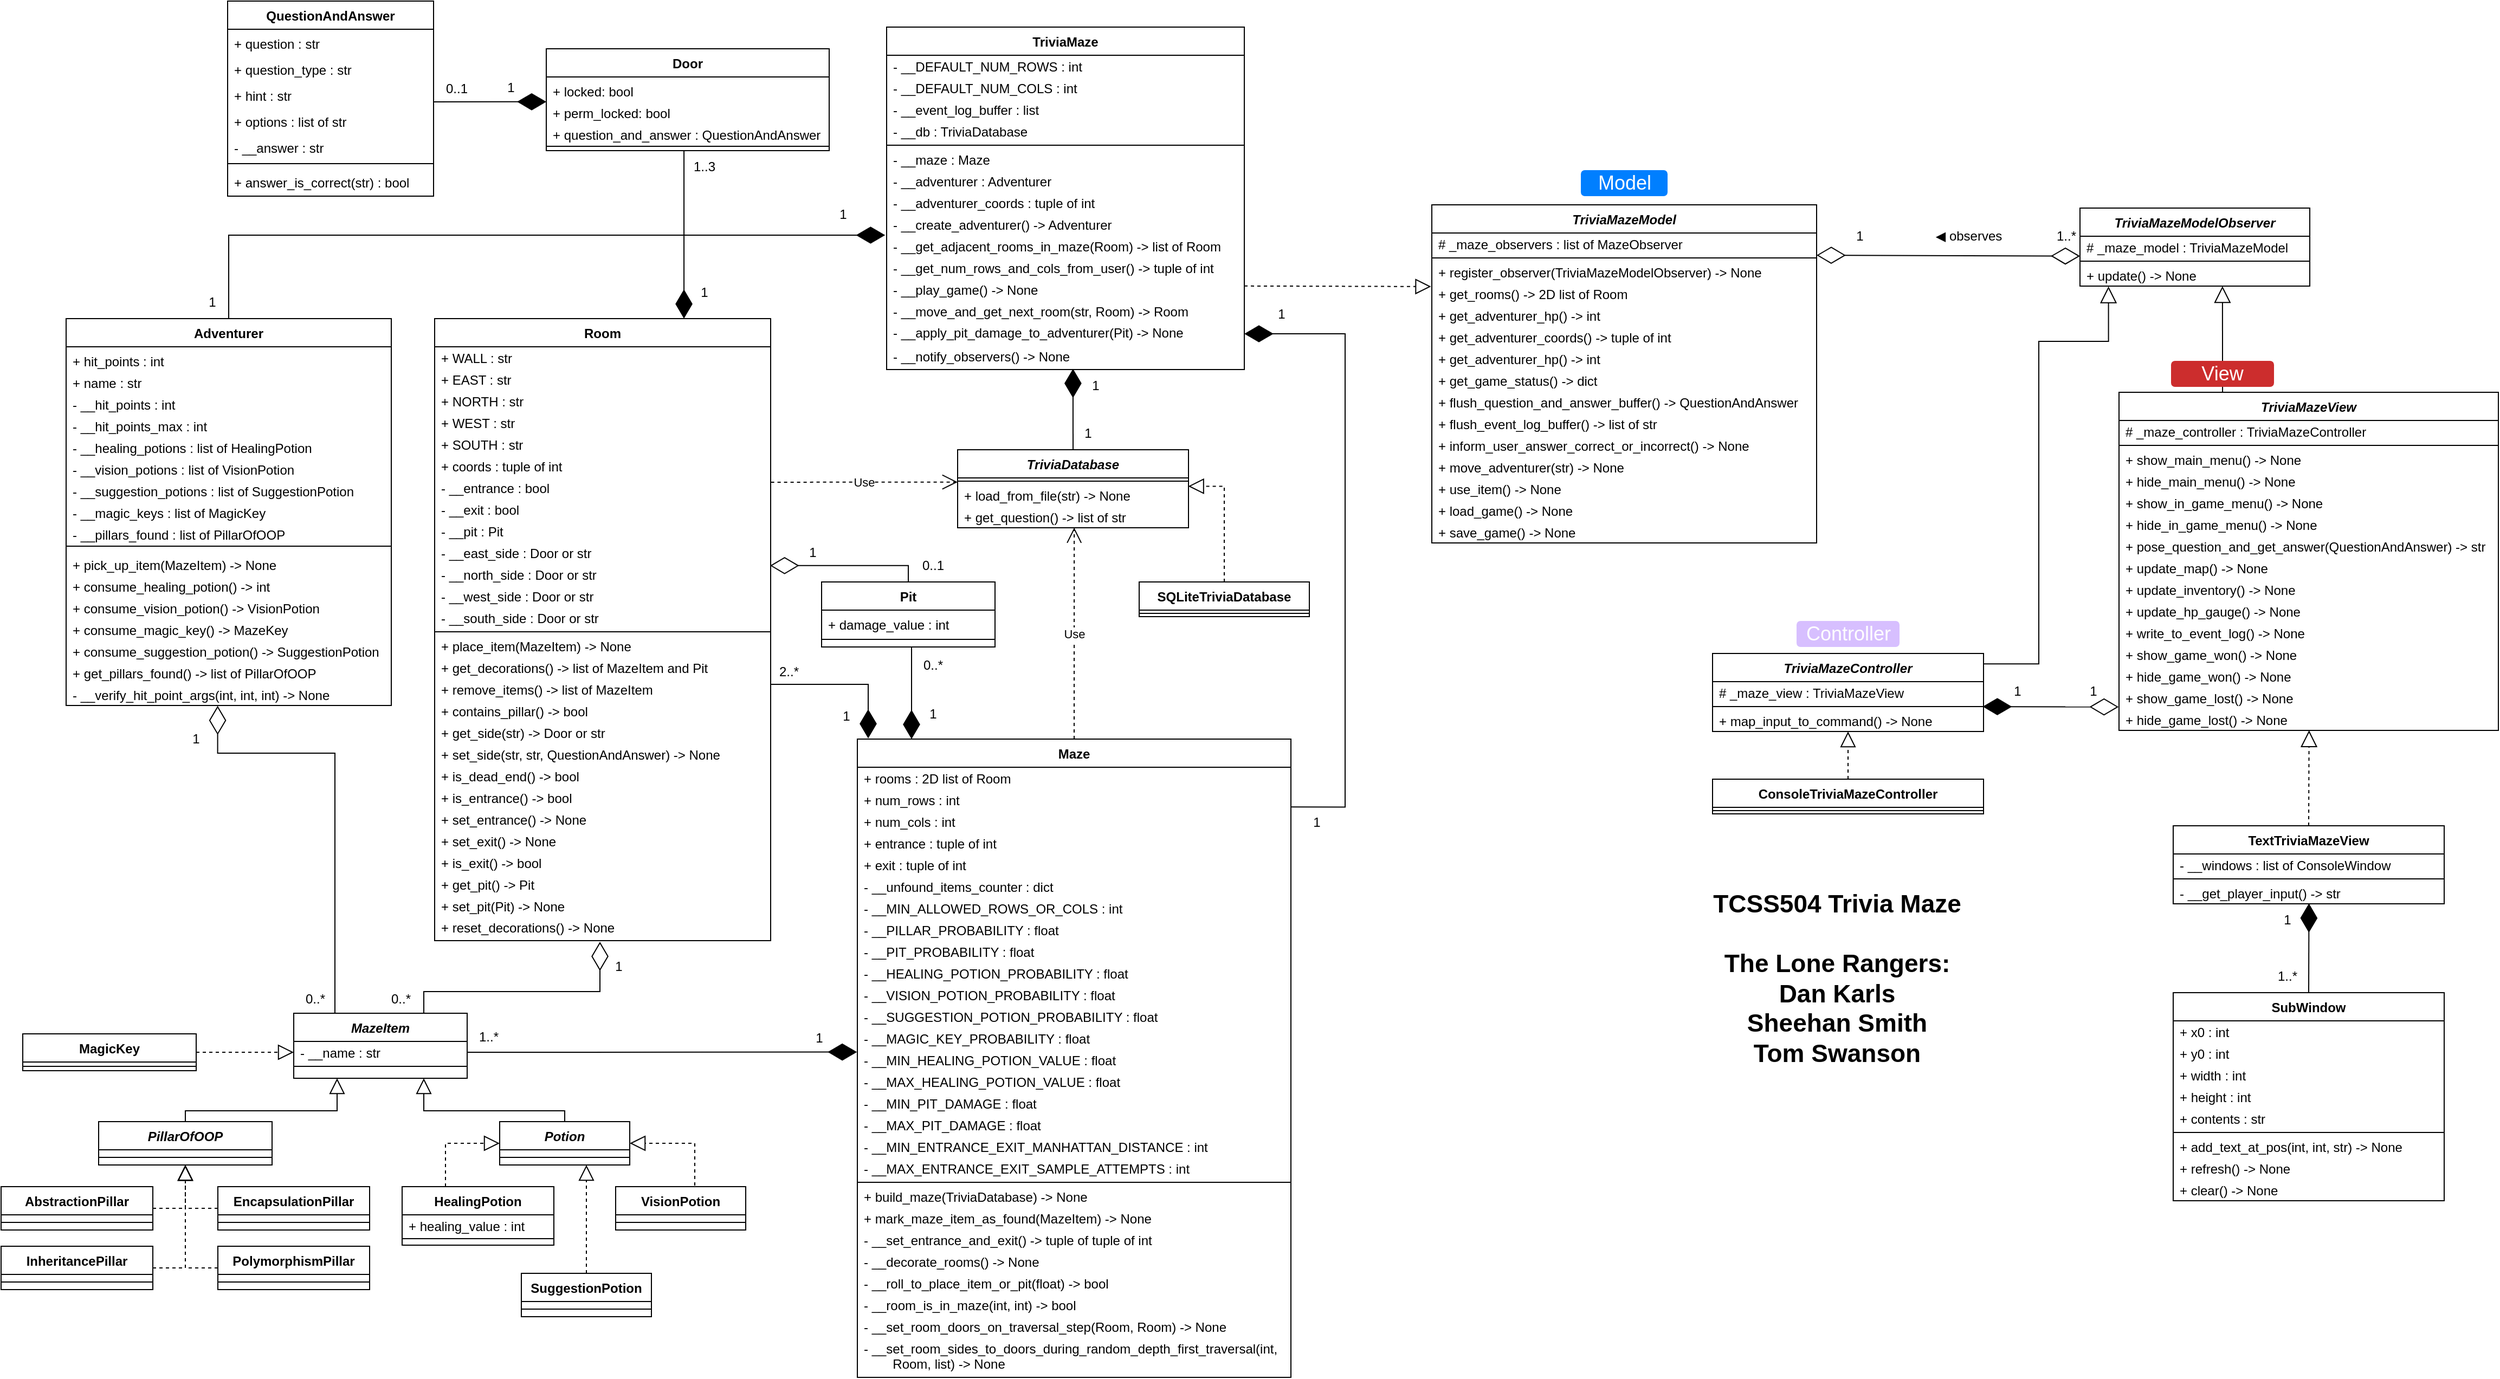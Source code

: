 <mxfile version="20.8.20" type="device"><diagram id="C5RBs43oDa-KdzZeNtuy" name="Page-1"><mxGraphModel dx="2341" dy="2318" grid="1" gridSize="10" guides="1" tooltips="1" connect="1" arrows="1" fold="1" page="1" pageScale="1" pageWidth="827" pageHeight="1169" math="0" shadow="0"><root><mxCell id="WIyWlLk6GJQsqaUBKTNV-0"/><mxCell id="WIyWlLk6GJQsqaUBKTNV-1" parent="WIyWlLk6GJQsqaUBKTNV-0"/><mxCell id="zkfFHV4jXpPFQw0GAbJ--0" value="MazeItem" style="swimlane;fontStyle=3;align=center;verticalAlign=top;childLayout=stackLayout;horizontal=1;startSize=26;horizontalStack=0;resizeParent=1;resizeLast=0;collapsible=1;marginBottom=0;rounded=0;shadow=0;strokeWidth=1;" parent="WIyWlLk6GJQsqaUBKTNV-1" vertex="1"><mxGeometry x="-80" y="750" width="160" height="60" as="geometry"><mxRectangle x="230" y="140" width="160" height="26" as="alternateBounds"/></mxGeometry></mxCell><mxCell id="zkfFHV4jXpPFQw0GAbJ--1" value="- __name : str" style="text;align=left;verticalAlign=middle;spacingLeft=4;spacingRight=4;overflow=hidden;rotatable=0;points=[[0,0.5],[1,0.5]];portConstraint=eastwest;" parent="zkfFHV4jXpPFQw0GAbJ--0" vertex="1"><mxGeometry y="26" width="160" height="20" as="geometry"/></mxCell><mxCell id="zkfFHV4jXpPFQw0GAbJ--4" value="" style="line;html=1;strokeWidth=1;align=left;verticalAlign=middle;spacingTop=-1;spacingLeft=3;spacingRight=3;rotatable=0;labelPosition=right;points=[];portConstraint=eastwest;" parent="zkfFHV4jXpPFQw0GAbJ--0" vertex="1"><mxGeometry y="46" width="160" height="6" as="geometry"/></mxCell><mxCell id="zkfFHV4jXpPFQw0GAbJ--13" value="HealingPotion" style="swimlane;fontStyle=1;align=center;verticalAlign=top;childLayout=stackLayout;horizontal=1;startSize=26;horizontalStack=0;resizeParent=1;resizeLast=0;collapsible=1;marginBottom=0;rounded=0;shadow=0;strokeWidth=1;" parent="WIyWlLk6GJQsqaUBKTNV-1" vertex="1"><mxGeometry x="20" y="910" width="140" height="54" as="geometry"><mxRectangle x="340" y="380" width="170" height="26" as="alternateBounds"/></mxGeometry></mxCell><mxCell id="zkfFHV4jXpPFQw0GAbJ--14" value="+ healing_value : int" style="text;align=left;verticalAlign=middle;spacingLeft=4;spacingRight=4;overflow=hidden;rotatable=0;points=[[0,0.5],[1,0.5]];portConstraint=eastwest;" parent="zkfFHV4jXpPFQw0GAbJ--13" vertex="1"><mxGeometry y="26" width="140" height="20" as="geometry"/></mxCell><mxCell id="zkfFHV4jXpPFQw0GAbJ--15" value="" style="line;html=1;strokeWidth=1;align=left;verticalAlign=middle;spacingTop=-1;spacingLeft=3;spacingRight=3;rotatable=0;labelPosition=right;points=[];portConstraint=eastwest;" parent="zkfFHV4jXpPFQw0GAbJ--13" vertex="1"><mxGeometry y="46" width="140" height="4" as="geometry"/></mxCell><mxCell id="zkfFHV4jXpPFQw0GAbJ--17" value="Potion" style="swimlane;fontStyle=3;align=center;verticalAlign=top;childLayout=stackLayout;horizontal=1;startSize=26;horizontalStack=0;resizeParent=1;resizeLast=0;collapsible=1;marginBottom=0;rounded=0;shadow=0;strokeWidth=1;" parent="WIyWlLk6GJQsqaUBKTNV-1" vertex="1"><mxGeometry x="110" y="850" width="120" height="40" as="geometry"><mxRectangle x="550" y="140" width="160" height="26" as="alternateBounds"/></mxGeometry></mxCell><mxCell id="zkfFHV4jXpPFQw0GAbJ--23" value="" style="line;html=1;strokeWidth=1;align=left;verticalAlign=middle;spacingTop=-1;spacingLeft=3;spacingRight=3;rotatable=0;labelPosition=right;points=[];portConstraint=eastwest;" parent="zkfFHV4jXpPFQw0GAbJ--17" vertex="1"><mxGeometry y="26" width="120" height="14" as="geometry"/></mxCell><mxCell id="WuO50XJ9nV-Tfrzp635n-19" value="" style="endArrow=block;dashed=1;endFill=0;endSize=12;html=1;rounded=0;targetPerimeterSpacing=0;entryX=0;entryY=0.5;entryDx=0;entryDy=0;edgeStyle=elbowEdgeStyle;" parent="WIyWlLk6GJQsqaUBKTNV-1" target="zkfFHV4jXpPFQw0GAbJ--17" edge="1"><mxGeometry width="160" relative="1" as="geometry"><mxPoint x="60" y="910" as="sourcePoint"/><mxPoint x="210" y="980" as="targetPoint"/><Array as="points"><mxPoint x="60" y="970"/><mxPoint x="60" y="960"/></Array></mxGeometry></mxCell><mxCell id="WuO50XJ9nV-Tfrzp635n-20" value="VisionPotion" style="swimlane;fontStyle=1;align=center;verticalAlign=top;childLayout=stackLayout;horizontal=1;startSize=26;horizontalStack=0;resizeParent=1;resizeLast=0;collapsible=1;marginBottom=0;rounded=0;shadow=0;strokeWidth=1;" parent="WIyWlLk6GJQsqaUBKTNV-1" vertex="1"><mxGeometry x="217" y="910" width="120" height="40" as="geometry"><mxRectangle x="550" y="140" width="160" height="26" as="alternateBounds"/></mxGeometry></mxCell><mxCell id="WuO50XJ9nV-Tfrzp635n-21" value="" style="line;html=1;strokeWidth=1;align=left;verticalAlign=middle;spacingTop=-1;spacingLeft=3;spacingRight=3;rotatable=0;labelPosition=right;points=[];portConstraint=eastwest;" parent="WuO50XJ9nV-Tfrzp635n-20" vertex="1"><mxGeometry y="26" width="120" height="14" as="geometry"/></mxCell><mxCell id="WuO50XJ9nV-Tfrzp635n-22" value="EncapsulationPillar" style="swimlane;fontStyle=1;align=center;verticalAlign=top;childLayout=stackLayout;horizontal=1;startSize=26;horizontalStack=0;resizeParent=1;resizeLast=0;collapsible=1;marginBottom=0;rounded=0;shadow=0;strokeWidth=1;" parent="WIyWlLk6GJQsqaUBKTNV-1" vertex="1"><mxGeometry x="-150" y="910" width="140" height="40" as="geometry"><mxRectangle x="550" y="140" width="160" height="26" as="alternateBounds"/></mxGeometry></mxCell><mxCell id="WuO50XJ9nV-Tfrzp635n-23" value="" style="line;html=1;strokeWidth=1;align=left;verticalAlign=middle;spacingTop=-1;spacingLeft=3;spacingRight=3;rotatable=0;labelPosition=right;points=[];portConstraint=eastwest;" parent="WuO50XJ9nV-Tfrzp635n-22" vertex="1"><mxGeometry y="26" width="140" height="14" as="geometry"/></mxCell><mxCell id="WuO50XJ9nV-Tfrzp635n-24" value="PolymorphismPillar" style="swimlane;fontStyle=1;align=center;verticalAlign=top;childLayout=stackLayout;horizontal=1;startSize=26;horizontalStack=0;resizeParent=1;resizeLast=0;collapsible=1;marginBottom=0;rounded=0;shadow=0;strokeWidth=1;" parent="WIyWlLk6GJQsqaUBKTNV-1" vertex="1"><mxGeometry x="-150" y="965" width="140" height="40" as="geometry"><mxRectangle x="550" y="140" width="160" height="26" as="alternateBounds"/></mxGeometry></mxCell><mxCell id="WuO50XJ9nV-Tfrzp635n-25" value="" style="line;html=1;strokeWidth=1;align=left;verticalAlign=middle;spacingTop=-1;spacingLeft=3;spacingRight=3;rotatable=0;labelPosition=right;points=[];portConstraint=eastwest;" parent="WuO50XJ9nV-Tfrzp635n-24" vertex="1"><mxGeometry y="26" width="140" height="14" as="geometry"/></mxCell><mxCell id="WuO50XJ9nV-Tfrzp635n-26" value="AbstractionPillar" style="swimlane;fontStyle=1;align=center;verticalAlign=top;childLayout=stackLayout;horizontal=1;startSize=26;horizontalStack=0;resizeParent=1;resizeLast=0;collapsible=1;marginBottom=0;rounded=0;shadow=0;strokeWidth=1;" parent="WIyWlLk6GJQsqaUBKTNV-1" vertex="1"><mxGeometry x="-350" y="910" width="140" height="40" as="geometry"><mxRectangle x="-350" y="870" width="160" height="26" as="alternateBounds"/></mxGeometry></mxCell><mxCell id="WuO50XJ9nV-Tfrzp635n-27" value="" style="line;html=1;strokeWidth=1;align=left;verticalAlign=middle;spacingTop=-1;spacingLeft=3;spacingRight=3;rotatable=0;labelPosition=right;points=[];portConstraint=eastwest;" parent="WuO50XJ9nV-Tfrzp635n-26" vertex="1"><mxGeometry y="26" width="140" height="14" as="geometry"/></mxCell><mxCell id="WuO50XJ9nV-Tfrzp635n-28" value="InheritancePillar" style="swimlane;fontStyle=1;align=center;verticalAlign=top;childLayout=stackLayout;horizontal=1;startSize=26;horizontalStack=0;resizeParent=1;resizeLast=0;collapsible=1;marginBottom=0;rounded=0;shadow=0;strokeWidth=1;" parent="WIyWlLk6GJQsqaUBKTNV-1" vertex="1"><mxGeometry x="-350" y="965" width="140" height="40" as="geometry"><mxRectangle x="550" y="140" width="160" height="26" as="alternateBounds"/></mxGeometry></mxCell><mxCell id="WuO50XJ9nV-Tfrzp635n-29" value="" style="line;html=1;strokeWidth=1;align=left;verticalAlign=middle;spacingTop=-1;spacingLeft=3;spacingRight=3;rotatable=0;labelPosition=right;points=[];portConstraint=eastwest;" parent="WuO50XJ9nV-Tfrzp635n-28" vertex="1"><mxGeometry y="26" width="140" height="14" as="geometry"/></mxCell><mxCell id="WuO50XJ9nV-Tfrzp635n-32" value="" style="endArrow=block;endFill=0;endSize=12;html=1;rounded=0;targetPerimeterSpacing=0;edgeStyle=orthogonalEdgeStyle;exitX=0.5;exitY=0;exitDx=0;exitDy=0;entryX=0.25;entryY=1;entryDx=0;entryDy=0;" parent="WIyWlLk6GJQsqaUBKTNV-1" source="WuO50XJ9nV-Tfrzp635n-66" target="zkfFHV4jXpPFQw0GAbJ--0" edge="1"><mxGeometry width="160" relative="1" as="geometry"><mxPoint x="-180.0" y="810" as="sourcePoint"/><mxPoint x="-120" y="780" as="targetPoint"/><Array as="points"><mxPoint x="-180" y="840"/><mxPoint x="-40" y="840"/></Array></mxGeometry></mxCell><mxCell id="WuO50XJ9nV-Tfrzp635n-33" value="" style="endArrow=block;endFill=0;endSize=12;html=1;rounded=0;targetPerimeterSpacing=0;edgeStyle=orthogonalEdgeStyle;entryX=0.75;entryY=1;entryDx=0;entryDy=0;exitX=0.5;exitY=0;exitDx=0;exitDy=0;" parent="WIyWlLk6GJQsqaUBKTNV-1" source="zkfFHV4jXpPFQw0GAbJ--17" target="zkfFHV4jXpPFQw0GAbJ--0" edge="1"><mxGeometry width="160" relative="1" as="geometry"><mxPoint x="-190" y="870" as="sourcePoint"/><mxPoint x="-70" y="788" as="targetPoint"/><Array as="points"><mxPoint x="170" y="840"/><mxPoint x="40" y="840"/></Array></mxGeometry></mxCell><mxCell id="WuO50XJ9nV-Tfrzp635n-35" value="" style="endArrow=block;dashed=1;endFill=0;endSize=12;html=1;rounded=0;targetPerimeterSpacing=0;edgeStyle=orthogonalEdgeStyle;entryX=1;entryY=0.5;entryDx=0;entryDy=0;exitX=0.75;exitY=0;exitDx=0;exitDy=0;" parent="WIyWlLk6GJQsqaUBKTNV-1" source="WuO50XJ9nV-Tfrzp635n-20" target="zkfFHV4jXpPFQw0GAbJ--17" edge="1"><mxGeometry width="160" relative="1" as="geometry"><mxPoint x="260" y="870" as="sourcePoint"/><mxPoint x="420" y="870" as="targetPoint"/><Array as="points"><mxPoint x="290" y="870"/></Array></mxGeometry></mxCell><mxCell id="WuO50XJ9nV-Tfrzp635n-36" value="" style="endArrow=block;dashed=1;endFill=0;endSize=12;html=1;rounded=0;targetPerimeterSpacing=0;entryX=0.5;entryY=1;entryDx=0;entryDy=0;edgeStyle=orthogonalEdgeStyle;exitX=1;exitY=0.5;exitDx=0;exitDy=0;" parent="WIyWlLk6GJQsqaUBKTNV-1" source="WuO50XJ9nV-Tfrzp635n-28" target="WuO50XJ9nV-Tfrzp635n-66" edge="1"><mxGeometry width="160" relative="1" as="geometry"><mxPoint x="-180" y="990" as="sourcePoint"/><mxPoint x="-180.0" y="894" as="targetPoint"/></mxGeometry></mxCell><mxCell id="WuO50XJ9nV-Tfrzp635n-37" value="" style="endArrow=block;dashed=1;endFill=0;endSize=12;html=1;rounded=0;targetPerimeterSpacing=0;edgeStyle=orthogonalEdgeStyle;exitX=0;exitY=0.5;exitDx=0;exitDy=0;" parent="WIyWlLk6GJQsqaUBKTNV-1" source="WuO50XJ9nV-Tfrzp635n-24" edge="1"><mxGeometry width="160" relative="1" as="geometry"><mxPoint x="-170" y="1000" as="sourcePoint"/><mxPoint x="-180" y="890" as="targetPoint"/><Array as="points"><mxPoint x="-180" y="985"/></Array></mxGeometry></mxCell><mxCell id="WuO50XJ9nV-Tfrzp635n-40" value="Maze" style="swimlane;fontStyle=1;align=center;verticalAlign=top;childLayout=stackLayout;horizontal=1;startSize=26;horizontalStack=0;resizeParent=1;resizeParentMax=0;resizeLast=0;collapsible=1;marginBottom=0;" parent="WIyWlLk6GJQsqaUBKTNV-1" vertex="1"><mxGeometry x="440" y="497" width="400" height="589" as="geometry"><mxRectangle x="440" y="497" width="90" height="30" as="alternateBounds"/></mxGeometry></mxCell><mxCell id="WuO50XJ9nV-Tfrzp635n-41" value="+ rooms : 2D list of Room" style="text;strokeColor=none;fillColor=none;align=left;verticalAlign=middle;spacingLeft=4;spacingRight=4;overflow=hidden;rotatable=0;points=[[0,0.5],[1,0.5]];portConstraint=eastwest;fontSize=12;spacing=2;" parent="WuO50XJ9nV-Tfrzp635n-40" vertex="1"><mxGeometry y="26" width="400" height="20" as="geometry"/></mxCell><mxCell id="WuO50XJ9nV-Tfrzp635n-44" value="+ num_rows : int" style="text;strokeColor=none;fillColor=none;align=left;verticalAlign=middle;spacingLeft=4;spacingRight=4;overflow=hidden;rotatable=0;points=[[0,0.5],[1,0.5]];portConstraint=eastwest;spacing=2;" parent="WuO50XJ9nV-Tfrzp635n-40" vertex="1"><mxGeometry y="46" width="400" height="20" as="geometry"/></mxCell><mxCell id="WuO50XJ9nV-Tfrzp635n-45" value="+ num_cols : int" style="text;strokeColor=none;fillColor=none;align=left;verticalAlign=middle;spacingLeft=4;spacingRight=4;overflow=hidden;rotatable=0;points=[[0,0.5],[1,0.5]];portConstraint=eastwest;spacing=2;" parent="WuO50XJ9nV-Tfrzp635n-40" vertex="1"><mxGeometry y="66" width="400" height="20" as="geometry"/></mxCell><mxCell id="WuO50XJ9nV-Tfrzp635n-46" value="+ entrance : tuple of int" style="text;strokeColor=none;fillColor=none;align=left;verticalAlign=middle;spacingLeft=4;spacingRight=4;overflow=hidden;rotatable=0;points=[[0,0.5],[1,0.5]];portConstraint=eastwest;spacing=2;" parent="WuO50XJ9nV-Tfrzp635n-40" vertex="1"><mxGeometry y="86" width="400" height="20" as="geometry"/></mxCell><mxCell id="WuO50XJ9nV-Tfrzp635n-47" value="+ exit : tuple of int" style="text;strokeColor=none;fillColor=none;align=left;verticalAlign=middle;spacingLeft=4;spacingRight=4;overflow=hidden;rotatable=0;points=[[0,0.5],[1,0.5]];portConstraint=eastwest;spacing=2;" parent="WuO50XJ9nV-Tfrzp635n-40" vertex="1"><mxGeometry y="106" width="400" height="20" as="geometry"/></mxCell><mxCell id="WuO50XJ9nV-Tfrzp635n-48" value="- __unfound_items_counter : dict" style="text;strokeColor=none;fillColor=none;align=left;verticalAlign=middle;spacingLeft=4;spacingRight=4;overflow=hidden;rotatable=0;points=[[0,0.5],[1,0.5]];portConstraint=eastwest;spacing=2;" parent="WuO50XJ9nV-Tfrzp635n-40" vertex="1"><mxGeometry y="126" width="400" height="20" as="geometry"/></mxCell><mxCell id="WuO50XJ9nV-Tfrzp635n-52" value="- __MIN_ALLOWED_ROWS_OR_COLS : int" style="text;strokeColor=none;fillColor=none;align=left;verticalAlign=middle;spacingLeft=4;spacingRight=4;overflow=hidden;rotatable=0;points=[[0,0.5],[1,0.5]];portConstraint=eastwest;spacing=2;" parent="WuO50XJ9nV-Tfrzp635n-40" vertex="1"><mxGeometry y="146" width="400" height="20" as="geometry"/></mxCell><mxCell id="WuO50XJ9nV-Tfrzp635n-53" value="- __PILLAR_PROBABILITY : float" style="text;strokeColor=none;fillColor=none;align=left;verticalAlign=middle;spacingLeft=4;spacingRight=4;overflow=hidden;rotatable=0;points=[[0,0.5],[1,0.5]];portConstraint=eastwest;spacing=2;" parent="WuO50XJ9nV-Tfrzp635n-40" vertex="1"><mxGeometry y="166" width="400" height="20" as="geometry"/></mxCell><mxCell id="WuO50XJ9nV-Tfrzp635n-54" value="- __PIT_PROBABILITY : float" style="text;strokeColor=none;fillColor=none;align=left;verticalAlign=middle;spacingLeft=4;spacingRight=4;overflow=hidden;rotatable=0;points=[[0,0.5],[1,0.5]];portConstraint=eastwest;spacing=2;" parent="WuO50XJ9nV-Tfrzp635n-40" vertex="1"><mxGeometry y="186" width="400" height="20" as="geometry"/></mxCell><mxCell id="WuO50XJ9nV-Tfrzp635n-55" value="- __HEALING_POTION_PROBABILITY : float" style="text;strokeColor=none;fillColor=none;align=left;verticalAlign=middle;spacingLeft=4;spacingRight=4;overflow=hidden;rotatable=0;points=[[0,0.5],[1,0.5]];portConstraint=eastwest;spacing=2;" parent="WuO50XJ9nV-Tfrzp635n-40" vertex="1"><mxGeometry y="206" width="400" height="20" as="geometry"/></mxCell><mxCell id="WuO50XJ9nV-Tfrzp635n-57" value="- __VISION_POTION_PROBABILITY : float" style="text;strokeColor=none;fillColor=none;align=left;verticalAlign=middle;spacingLeft=4;spacingRight=4;overflow=hidden;rotatable=0;points=[[0,0.5],[1,0.5]];portConstraint=eastwest;" parent="WuO50XJ9nV-Tfrzp635n-40" vertex="1"><mxGeometry y="226" width="400" height="20" as="geometry"/></mxCell><mxCell id="sq4ZeNXUKPibHBQ1HQiN-4" value="- __SUGGESTION_POTION_PROBABILITY : float" style="text;strokeColor=none;fillColor=none;align=left;verticalAlign=middle;spacingLeft=4;spacingRight=4;overflow=hidden;rotatable=0;points=[[0,0.5],[1,0.5]];portConstraint=eastwest;" parent="WuO50XJ9nV-Tfrzp635n-40" vertex="1"><mxGeometry y="246" width="400" height="20" as="geometry"/></mxCell><mxCell id="sq4ZeNXUKPibHBQ1HQiN-5" value="- __MAGIC_KEY_PROBABILITY : float" style="text;strokeColor=none;fillColor=none;align=left;verticalAlign=middle;spacingLeft=4;spacingRight=4;overflow=hidden;rotatable=0;points=[[0,0.5],[1,0.5]];portConstraint=eastwest;" parent="WuO50XJ9nV-Tfrzp635n-40" vertex="1"><mxGeometry y="266" width="400" height="20" as="geometry"/></mxCell><mxCell id="WuO50XJ9nV-Tfrzp635n-61" value="- __MIN_HEALING_POTION_VALUE : float" style="text;strokeColor=none;fillColor=none;align=left;verticalAlign=middle;spacingLeft=4;spacingRight=4;overflow=hidden;rotatable=0;points=[[0,0.5],[1,0.5]];portConstraint=eastwest;" parent="WuO50XJ9nV-Tfrzp635n-40" vertex="1"><mxGeometry y="286" width="400" height="20" as="geometry"/></mxCell><mxCell id="WuO50XJ9nV-Tfrzp635n-58" value="- __MAX_HEALING_POTION_VALUE : float" style="text;strokeColor=none;fillColor=none;align=left;verticalAlign=middle;spacingLeft=4;spacingRight=4;overflow=hidden;rotatable=0;points=[[0,0.5],[1,0.5]];portConstraint=eastwest;" parent="WuO50XJ9nV-Tfrzp635n-40" vertex="1"><mxGeometry y="306" width="400" height="20" as="geometry"/></mxCell><mxCell id="WuO50XJ9nV-Tfrzp635n-62" value="- __MIN_PIT_DAMAGE : float" style="text;strokeColor=none;fillColor=none;align=left;verticalAlign=middle;spacingLeft=4;spacingRight=4;overflow=hidden;rotatable=0;points=[[0,0.5],[1,0.5]];portConstraint=eastwest;" parent="WuO50XJ9nV-Tfrzp635n-40" vertex="1"><mxGeometry y="326" width="400" height="20" as="geometry"/></mxCell><mxCell id="WuO50XJ9nV-Tfrzp635n-64" value="- __MAX_PIT_DAMAGE : float" style="text;strokeColor=none;fillColor=none;align=left;verticalAlign=middle;spacingLeft=4;spacingRight=4;overflow=hidden;rotatable=0;points=[[0,0.5],[1,0.5]];portConstraint=eastwest;" parent="WuO50XJ9nV-Tfrzp635n-40" vertex="1"><mxGeometry y="346" width="400" height="20" as="geometry"/></mxCell><mxCell id="WuO50XJ9nV-Tfrzp635n-59" value="- __MIN_ENTRANCE_EXIT_MANHATTAN_DISTANCE : int" style="text;strokeColor=none;fillColor=none;align=left;verticalAlign=middle;spacingLeft=4;spacingRight=4;overflow=hidden;rotatable=0;points=[[0,0.5],[1,0.5]];portConstraint=eastwest;" parent="WuO50XJ9nV-Tfrzp635n-40" vertex="1"><mxGeometry y="366" width="400" height="20" as="geometry"/></mxCell><mxCell id="WuO50XJ9nV-Tfrzp635n-63" value="- __MAX_ENTRANCE_EXIT_SAMPLE_ATTEMPTS : int" style="text;strokeColor=none;fillColor=none;align=left;verticalAlign=middle;spacingLeft=4;spacingRight=4;overflow=hidden;rotatable=0;points=[[0,0.5],[1,0.5]];portConstraint=eastwest;" parent="WuO50XJ9nV-Tfrzp635n-40" vertex="1"><mxGeometry y="386" width="400" height="20" as="geometry"/></mxCell><mxCell id="WuO50XJ9nV-Tfrzp635n-42" value="" style="line;strokeWidth=1;fillColor=none;align=left;verticalAlign=middle;spacingTop=2;spacingLeft=3;spacingRight=3;rotatable=0;labelPosition=right;points=[];portConstraint=eastwest;strokeColor=inherit;fontSize=12;spacing=0;" parent="WuO50XJ9nV-Tfrzp635n-40" vertex="1"><mxGeometry y="406" width="400" height="6" as="geometry"/></mxCell><mxCell id="WuO50XJ9nV-Tfrzp635n-43" value="+ build_maze(TriviaDatabase) -&gt; None" style="text;strokeColor=none;fillColor=none;align=left;verticalAlign=middle;spacingLeft=4;spacingRight=4;overflow=hidden;rotatable=0;points=[[0,0.5],[1,0.5]];portConstraint=eastwest;" parent="WuO50XJ9nV-Tfrzp635n-40" vertex="1"><mxGeometry y="412" width="400" height="20" as="geometry"/></mxCell><mxCell id="WuO50XJ9nV-Tfrzp635n-65" value="+ mark_maze_item_as_found(MazeItem) -&gt; None" style="text;strokeColor=none;fillColor=none;align=left;verticalAlign=middle;spacingLeft=4;spacingRight=4;overflow=hidden;rotatable=0;points=[[0,0.5],[1,0.5]];portConstraint=eastwest;" parent="WuO50XJ9nV-Tfrzp635n-40" vertex="1"><mxGeometry y="432" width="400" height="20" as="geometry"/></mxCell><mxCell id="WuO50XJ9nV-Tfrzp635n-50" value="- __set_entrance_and_exit() -&gt; tuple of tuple of int" style="text;strokeColor=none;fillColor=none;align=left;verticalAlign=middle;spacingLeft=4;spacingRight=4;overflow=hidden;rotatable=0;points=[[0,0.5],[1,0.5]];portConstraint=eastwest;" parent="WuO50XJ9nV-Tfrzp635n-40" vertex="1"><mxGeometry y="452" width="400" height="20" as="geometry"/></mxCell><mxCell id="WuO50XJ9nV-Tfrzp635n-71" value="- __decorate_rooms() -&gt; None" style="text;strokeColor=none;fillColor=none;align=left;verticalAlign=middle;spacingLeft=4;spacingRight=4;overflow=hidden;rotatable=0;points=[[0,0.5],[1,0.5]];portConstraint=eastwest;" parent="WuO50XJ9nV-Tfrzp635n-40" vertex="1"><mxGeometry y="472" width="400" height="20" as="geometry"/></mxCell><mxCell id="WuO50XJ9nV-Tfrzp635n-74" value="- __roll_to_place_item_or_pit(float) -&gt; bool" style="text;strokeColor=none;fillColor=none;align=left;verticalAlign=middle;spacingLeft=4;spacingRight=4;overflow=hidden;rotatable=0;points=[[0,0.5],[1,0.5]];portConstraint=eastwest;" parent="WuO50XJ9nV-Tfrzp635n-40" vertex="1"><mxGeometry y="492" width="400" height="20" as="geometry"/></mxCell><mxCell id="WuO50XJ9nV-Tfrzp635n-75" value="- __room_is_in_maze(int, int) -&gt; bool" style="text;strokeColor=none;fillColor=none;align=left;verticalAlign=middle;spacingLeft=4;spacingRight=4;overflow=hidden;rotatable=0;points=[[0,0.5],[1,0.5]];portConstraint=eastwest;" parent="WuO50XJ9nV-Tfrzp635n-40" vertex="1"><mxGeometry y="512" width="400" height="20" as="geometry"/></mxCell><mxCell id="WuO50XJ9nV-Tfrzp635n-73" value="- __set_room_doors_on_traversal_step(Room, Room) -&gt; None" style="text;strokeColor=none;fillColor=none;align=left;verticalAlign=middle;spacingLeft=4;spacingRight=4;overflow=hidden;rotatable=0;points=[[0,0.5],[1,0.5]];portConstraint=eastwest;" parent="WuO50XJ9nV-Tfrzp635n-40" vertex="1"><mxGeometry y="532" width="400" height="20" as="geometry"/></mxCell><mxCell id="WuO50XJ9nV-Tfrzp635n-77" value="- __set_room_sides_to_doors_during_random_depth_first_traversal(int, &#10;        Room, list) -&gt; None" style="text;strokeColor=none;fillColor=none;align=left;verticalAlign=middle;spacingLeft=4;spacingRight=4;overflow=hidden;rotatable=0;points=[[0,0.5],[1,0.5]];portConstraint=eastwest;spacingBottom=3;" parent="WuO50XJ9nV-Tfrzp635n-40" vertex="1"><mxGeometry y="552" width="400" height="37" as="geometry"/></mxCell><mxCell id="WuO50XJ9nV-Tfrzp635n-66" value="PillarOfOOP" style="swimlane;fontStyle=3;align=center;verticalAlign=top;childLayout=stackLayout;horizontal=1;startSize=26;horizontalStack=0;resizeParent=1;resizeLast=0;collapsible=1;marginBottom=0;rounded=0;shadow=0;strokeWidth=1;" parent="WIyWlLk6GJQsqaUBKTNV-1" vertex="1"><mxGeometry x="-260" y="850" width="160" height="40" as="geometry"><mxRectangle x="550" y="140" width="160" height="26" as="alternateBounds"/></mxGeometry></mxCell><mxCell id="WuO50XJ9nV-Tfrzp635n-67" value="" style="line;html=1;strokeWidth=1;align=left;verticalAlign=middle;spacingTop=-1;spacingLeft=3;spacingRight=3;rotatable=0;labelPosition=right;points=[];portConstraint=eastwest;" parent="WuO50XJ9nV-Tfrzp635n-66" vertex="1"><mxGeometry y="26" width="160" height="14" as="geometry"/></mxCell><mxCell id="WuO50XJ9nV-Tfrzp635n-69" value="" style="endArrow=block;dashed=1;endFill=0;endSize=12;html=1;rounded=0;targetPerimeterSpacing=0;edgeStyle=orthogonalEdgeStyle;exitX=0;exitY=0.5;exitDx=0;exitDy=0;" parent="WIyWlLk6GJQsqaUBKTNV-1" source="WuO50XJ9nV-Tfrzp635n-22" edge="1"><mxGeometry width="160" relative="1" as="geometry"><mxPoint x="-140.0" y="995" as="sourcePoint"/><mxPoint x="-180" y="890" as="targetPoint"/><Array as="points"><mxPoint x="-180" y="930"/></Array></mxGeometry></mxCell><mxCell id="WuO50XJ9nV-Tfrzp635n-70" value="" style="endArrow=block;dashed=1;endFill=0;endSize=12;html=1;rounded=0;targetPerimeterSpacing=0;edgeStyle=orthogonalEdgeStyle;exitX=1;exitY=0.5;exitDx=0;exitDy=0;entryX=0.5;entryY=1;entryDx=0;entryDy=0;" parent="WIyWlLk6GJQsqaUBKTNV-1" source="WuO50XJ9nV-Tfrzp635n-26" target="WuO50XJ9nV-Tfrzp635n-66" edge="1"><mxGeometry width="160" relative="1" as="geometry"><mxPoint x="-140.0" y="940" as="sourcePoint"/><mxPoint x="-170.0" y="900" as="targetPoint"/><Array as="points"><mxPoint x="-180" y="930"/></Array></mxGeometry></mxCell><mxCell id="WuO50XJ9nV-Tfrzp635n-78" value="" style="endArrow=diamondThin;endFill=1;endSize=24;html=1;rounded=0;fontFamily=Courier New;fontSize=12;targetPerimeterSpacing=0;edgeStyle=elbowEdgeStyle;exitX=1;exitY=0.5;exitDx=0;exitDy=0;entryX=-0.001;entryY=0.139;entryDx=0;entryDy=0;entryPerimeter=0;" parent="WIyWlLk6GJQsqaUBKTNV-1" source="zkfFHV4jXpPFQw0GAbJ--1" target="WuO50XJ9nV-Tfrzp635n-61" edge="1"><mxGeometry width="160" relative="1" as="geometry"><mxPoint x="60" y="740" as="sourcePoint"/><mxPoint x="430" y="790" as="targetPoint"/><Array as="points"><mxPoint x="190" y="780"/></Array></mxGeometry></mxCell><mxCell id="WuO50XJ9nV-Tfrzp635n-79" value="Room" style="swimlane;fontStyle=1;align=center;verticalAlign=top;childLayout=stackLayout;horizontal=1;startSize=26;horizontalStack=0;resizeParent=1;resizeParentMax=0;resizeLast=0;collapsible=1;marginBottom=0;" parent="WIyWlLk6GJQsqaUBKTNV-1" vertex="1"><mxGeometry x="50" y="109" width="310" height="574" as="geometry"><mxRectangle x="30" y="-70" width="70" height="30" as="alternateBounds"/></mxGeometry></mxCell><mxCell id="WuO50XJ9nV-Tfrzp635n-81" value="+ WALL : str" style="text;strokeColor=none;fillColor=none;align=left;verticalAlign=middle;spacingLeft=4;spacingRight=4;overflow=hidden;rotatable=0;points=[[0,0.5],[1,0.5]];portConstraint=eastwest;spacing=2;" parent="WuO50XJ9nV-Tfrzp635n-79" vertex="1"><mxGeometry y="26" width="310" height="20" as="geometry"/></mxCell><mxCell id="WuO50XJ9nV-Tfrzp635n-82" value="+ EAST : str" style="text;strokeColor=none;fillColor=none;align=left;verticalAlign=middle;spacingLeft=4;spacingRight=4;overflow=hidden;rotatable=0;points=[[0,0.5],[1,0.5]];portConstraint=eastwest;spacing=2;" parent="WuO50XJ9nV-Tfrzp635n-79" vertex="1"><mxGeometry y="46" width="310" height="20" as="geometry"/></mxCell><mxCell id="WuO50XJ9nV-Tfrzp635n-83" value="+ NORTH : str" style="text;strokeColor=none;fillColor=none;align=left;verticalAlign=middle;spacingLeft=4;spacingRight=4;overflow=hidden;rotatable=0;points=[[0,0.5],[1,0.5]];portConstraint=eastwest;spacing=2;" parent="WuO50XJ9nV-Tfrzp635n-79" vertex="1"><mxGeometry y="66" width="310" height="20" as="geometry"/></mxCell><mxCell id="WuO50XJ9nV-Tfrzp635n-84" value="+ WEST : str" style="text;strokeColor=none;fillColor=none;align=left;verticalAlign=middle;spacingLeft=4;spacingRight=4;overflow=hidden;rotatable=0;points=[[0,0.5],[1,0.5]];portConstraint=eastwest;spacing=2;" parent="WuO50XJ9nV-Tfrzp635n-79" vertex="1"><mxGeometry y="86" width="310" height="20" as="geometry"/></mxCell><mxCell id="WuO50XJ9nV-Tfrzp635n-108" value="+ SOUTH : str" style="text;strokeColor=none;fillColor=none;align=left;verticalAlign=middle;spacingLeft=4;spacingRight=4;overflow=hidden;rotatable=0;points=[[0,0.5],[1,0.5]];portConstraint=eastwest;spacing=2;" parent="WuO50XJ9nV-Tfrzp635n-79" vertex="1"><mxGeometry y="106" width="310" height="20" as="geometry"/></mxCell><mxCell id="WuO50XJ9nV-Tfrzp635n-92" value="+ coords : tuple of int" style="text;strokeColor=none;fillColor=none;align=left;verticalAlign=middle;spacingLeft=4;spacingRight=4;overflow=hidden;rotatable=0;points=[[0,0.5],[1,0.5]];portConstraint=eastwest;" parent="WuO50XJ9nV-Tfrzp635n-79" vertex="1"><mxGeometry y="126" width="310" height="20" as="geometry"/></mxCell><mxCell id="WuO50XJ9nV-Tfrzp635n-93" value="- __entrance : bool" style="text;strokeColor=none;fillColor=none;align=left;verticalAlign=middle;spacingLeft=4;spacingRight=4;overflow=hidden;rotatable=0;points=[[0,0.5],[1,0.5]];portConstraint=eastwest;" parent="WuO50XJ9nV-Tfrzp635n-79" vertex="1"><mxGeometry y="146" width="310" height="20" as="geometry"/></mxCell><mxCell id="WuO50XJ9nV-Tfrzp635n-109" value="- __exit : bool" style="text;strokeColor=none;fillColor=none;align=left;verticalAlign=middle;spacingLeft=4;spacingRight=4;overflow=hidden;rotatable=0;points=[[0,0.5],[1,0.5]];portConstraint=eastwest;" parent="WuO50XJ9nV-Tfrzp635n-79" vertex="1"><mxGeometry y="166" width="310" height="20" as="geometry"/></mxCell><mxCell id="WuO50XJ9nV-Tfrzp635n-110" value="- __pit : Pit" style="text;strokeColor=none;fillColor=none;align=left;verticalAlign=middle;spacingLeft=4;spacingRight=4;overflow=hidden;rotatable=0;points=[[0,0.5],[1,0.5]];portConstraint=eastwest;" parent="WuO50XJ9nV-Tfrzp635n-79" vertex="1"><mxGeometry y="186" width="310" height="20" as="geometry"/></mxCell><mxCell id="WuO50XJ9nV-Tfrzp635n-111" value="- __east_side : Door or str" style="text;strokeColor=none;fillColor=none;align=left;verticalAlign=middle;spacingLeft=4;spacingRight=4;overflow=hidden;rotatable=0;points=[[0,0.5],[1,0.5]];portConstraint=eastwest;" parent="WuO50XJ9nV-Tfrzp635n-79" vertex="1"><mxGeometry y="206" width="310" height="20" as="geometry"/></mxCell><mxCell id="WuO50XJ9nV-Tfrzp635n-112" value="- __north_side : Door or str" style="text;strokeColor=none;fillColor=none;align=left;verticalAlign=middle;spacingLeft=4;spacingRight=4;overflow=hidden;rotatable=0;points=[[0,0.5],[1,0.5]];portConstraint=eastwest;" parent="WuO50XJ9nV-Tfrzp635n-79" vertex="1"><mxGeometry y="226" width="310" height="20" as="geometry"/></mxCell><mxCell id="WuO50XJ9nV-Tfrzp635n-113" value="- __west_side : Door or str" style="text;strokeColor=none;fillColor=none;align=left;verticalAlign=middle;spacingLeft=4;spacingRight=4;overflow=hidden;rotatable=0;points=[[0,0.5],[1,0.5]];portConstraint=eastwest;" parent="WuO50XJ9nV-Tfrzp635n-79" vertex="1"><mxGeometry y="246" width="310" height="20" as="geometry"/></mxCell><mxCell id="WuO50XJ9nV-Tfrzp635n-114" value="- __south_side : Door or str" style="text;strokeColor=none;fillColor=none;align=left;verticalAlign=middle;spacingLeft=4;spacingRight=4;overflow=hidden;rotatable=0;points=[[0,0.5],[1,0.5]];portConstraint=eastwest;" parent="WuO50XJ9nV-Tfrzp635n-79" vertex="1"><mxGeometry y="266" width="310" height="20" as="geometry"/></mxCell><mxCell id="WuO50XJ9nV-Tfrzp635n-99" value="" style="line;strokeWidth=1;fillColor=none;align=left;verticalAlign=middle;spacingTop=2;spacingLeft=3;spacingRight=3;rotatable=0;labelPosition=right;points=[];portConstraint=eastwest;strokeColor=inherit;fontSize=12;spacing=0;" parent="WuO50XJ9nV-Tfrzp635n-79" vertex="1"><mxGeometry y="286" width="310" height="6" as="geometry"/></mxCell><mxCell id="WuO50XJ9nV-Tfrzp635n-100" value="+ place_item(MazeItem) -&gt; None" style="text;strokeColor=none;fillColor=none;align=left;verticalAlign=middle;spacingLeft=4;spacingRight=4;overflow=hidden;rotatable=0;points=[[0,0.5],[1,0.5]];portConstraint=eastwest;" parent="WuO50XJ9nV-Tfrzp635n-79" vertex="1"><mxGeometry y="292" width="310" height="20" as="geometry"/></mxCell><mxCell id="P0T06U9BDHVFRwJgcV20-12" value="+ get_decorations() -&gt; list of MazeItem and Pit" style="text;strokeColor=none;fillColor=none;align=left;verticalAlign=middle;spacingLeft=4;spacingRight=4;overflow=hidden;rotatable=0;points=[[0,0.5],[1,0.5]];portConstraint=eastwest;" parent="WuO50XJ9nV-Tfrzp635n-79" vertex="1"><mxGeometry y="312" width="310" height="20" as="geometry"/></mxCell><mxCell id="WuO50XJ9nV-Tfrzp635n-101" value="+ remove_items() -&gt; list of MazeItem" style="text;strokeColor=none;fillColor=none;align=left;verticalAlign=middle;spacingLeft=4;spacingRight=4;overflow=hidden;rotatable=0;points=[[0,0.5],[1,0.5]];portConstraint=eastwest;" parent="WuO50XJ9nV-Tfrzp635n-79" vertex="1"><mxGeometry y="332" width="310" height="20" as="geometry"/></mxCell><mxCell id="WuO50XJ9nV-Tfrzp635n-102" value="+ contains_pillar() -&gt; bool" style="text;strokeColor=none;fillColor=none;align=left;verticalAlign=middle;spacingLeft=4;spacingRight=4;overflow=hidden;rotatable=0;points=[[0,0.5],[1,0.5]];portConstraint=eastwest;" parent="WuO50XJ9nV-Tfrzp635n-79" vertex="1"><mxGeometry y="352" width="310" height="20" as="geometry"/></mxCell><mxCell id="WuO50XJ9nV-Tfrzp635n-103" value="+ get_side(str) -&gt; Door or str" style="text;strokeColor=none;fillColor=none;align=left;verticalAlign=middle;spacingLeft=4;spacingRight=4;overflow=hidden;rotatable=0;points=[[0,0.5],[1,0.5]];portConstraint=eastwest;" parent="WuO50XJ9nV-Tfrzp635n-79" vertex="1"><mxGeometry y="372" width="310" height="20" as="geometry"/></mxCell><mxCell id="WuO50XJ9nV-Tfrzp635n-115" value="+ set_side(str, str, QuestionAndAnswer) -&gt; None" style="text;strokeColor=none;fillColor=none;align=left;verticalAlign=middle;spacingLeft=4;spacingRight=4;overflow=hidden;rotatable=0;points=[[0,0.5],[1,0.5]];portConstraint=eastwest;" parent="WuO50XJ9nV-Tfrzp635n-79" vertex="1"><mxGeometry y="392" width="310" height="20" as="geometry"/></mxCell><mxCell id="WuO50XJ9nV-Tfrzp635n-104" value="+ is_dead_end() -&gt; bool" style="text;strokeColor=none;fillColor=none;align=left;verticalAlign=middle;spacingLeft=4;spacingRight=4;overflow=hidden;rotatable=0;points=[[0,0.5],[1,0.5]];portConstraint=eastwest;" parent="WuO50XJ9nV-Tfrzp635n-79" vertex="1"><mxGeometry y="412" width="310" height="20" as="geometry"/></mxCell><mxCell id="WuO50XJ9nV-Tfrzp635n-105" value="+ is_entrance() -&gt; bool" style="text;strokeColor=none;fillColor=none;align=left;verticalAlign=middle;spacingLeft=4;spacingRight=4;overflow=hidden;rotatable=0;points=[[0,0.5],[1,0.5]];portConstraint=eastwest;" parent="WuO50XJ9nV-Tfrzp635n-79" vertex="1"><mxGeometry y="432" width="310" height="20" as="geometry"/></mxCell><mxCell id="WuO50XJ9nV-Tfrzp635n-116" value="+ set_entrance() -&gt; None" style="text;strokeColor=none;fillColor=none;align=left;verticalAlign=middle;spacingLeft=4;spacingRight=4;overflow=hidden;rotatable=0;points=[[0,0.5],[1,0.5]];portConstraint=eastwest;" parent="WuO50XJ9nV-Tfrzp635n-79" vertex="1"><mxGeometry y="452" width="310" height="20" as="geometry"/></mxCell><mxCell id="WuO50XJ9nV-Tfrzp635n-117" value="+ set_exit() -&gt; None" style="text;strokeColor=none;fillColor=none;align=left;verticalAlign=middle;spacingLeft=4;spacingRight=4;overflow=hidden;rotatable=0;points=[[0,0.5],[1,0.5]];portConstraint=eastwest;" parent="WuO50XJ9nV-Tfrzp635n-79" vertex="1"><mxGeometry y="472" width="310" height="20" as="geometry"/></mxCell><mxCell id="WuO50XJ9nV-Tfrzp635n-118" value="+ is_exit() -&gt; bool" style="text;strokeColor=none;fillColor=none;align=left;verticalAlign=middle;spacingLeft=4;spacingRight=4;overflow=hidden;rotatable=0;points=[[0,0.5],[1,0.5]];portConstraint=eastwest;" parent="WuO50XJ9nV-Tfrzp635n-79" vertex="1"><mxGeometry y="492" width="310" height="20" as="geometry"/></mxCell><mxCell id="WuO50XJ9nV-Tfrzp635n-120" value="+ get_pit() -&gt; Pit" style="text;strokeColor=none;fillColor=none;align=left;verticalAlign=middle;spacingLeft=4;spacingRight=4;overflow=hidden;rotatable=0;points=[[0,0.5],[1,0.5]];portConstraint=eastwest;" parent="WuO50XJ9nV-Tfrzp635n-79" vertex="1"><mxGeometry y="512" width="310" height="20" as="geometry"/></mxCell><mxCell id="WuO50XJ9nV-Tfrzp635n-119" value="+ set_pit(Pit) -&gt; None" style="text;strokeColor=none;fillColor=none;align=left;verticalAlign=middle;spacingLeft=4;spacingRight=4;overflow=hidden;rotatable=0;points=[[0,0.5],[1,0.5]];portConstraint=eastwest;" parent="WuO50XJ9nV-Tfrzp635n-79" vertex="1"><mxGeometry y="532" width="310" height="20" as="geometry"/></mxCell><mxCell id="WuO50XJ9nV-Tfrzp635n-106" value="+ reset_decorations() -&gt; None" style="text;strokeColor=none;fillColor=none;align=left;verticalAlign=middle;spacingLeft=4;spacingRight=4;overflow=hidden;rotatable=0;points=[[0,0.5],[1,0.5]];portConstraint=eastwest;spacingBottom=3;" parent="WuO50XJ9nV-Tfrzp635n-79" vertex="1"><mxGeometry y="552" width="310" height="22" as="geometry"/></mxCell><mxCell id="WuO50XJ9nV-Tfrzp635n-121" value="" style="endArrow=diamondThin;endFill=0;endSize=24;html=1;rounded=0;fontFamily=Courier New;fontSize=12;targetPerimeterSpacing=0;exitX=0.75;exitY=0;exitDx=0;exitDy=0;entryX=0.492;entryY=1.044;entryDx=0;entryDy=0;entryPerimeter=0;edgeStyle=orthogonalEdgeStyle;" parent="WIyWlLk6GJQsqaUBKTNV-1" source="zkfFHV4jXpPFQw0GAbJ--0" target="WuO50XJ9nV-Tfrzp635n-106" edge="1"><mxGeometry width="160" relative="1" as="geometry"><mxPoint x="-10" y="540" as="sourcePoint"/><mxPoint x="202.9" y="694.856" as="targetPoint"/><Array as="points"><mxPoint x="40" y="730"/><mxPoint x="203" y="730"/></Array></mxGeometry></mxCell><mxCell id="WuO50XJ9nV-Tfrzp635n-122" value="" style="endArrow=diamondThin;endFill=1;endSize=24;html=1;rounded=0;fontFamily=Courier New;fontSize=12;targetPerimeterSpacing=0;edgeStyle=elbowEdgeStyle;exitX=0.999;exitY=0.276;exitDx=0;exitDy=0;exitPerimeter=0;entryX=0.025;entryY=-0.001;entryDx=0;entryDy=0;entryPerimeter=0;" parent="WIyWlLk6GJQsqaUBKTNV-1" source="WuO50XJ9nV-Tfrzp635n-101" target="WuO50XJ9nV-Tfrzp635n-40" edge="1"><mxGeometry width="160" relative="1" as="geometry"><mxPoint x="210" y="450" as="sourcePoint"/><mxPoint x="450" y="500" as="targetPoint"/><Array as="points"><mxPoint x="450" y="470"/></Array></mxGeometry></mxCell><mxCell id="WuO50XJ9nV-Tfrzp635n-123" value="Adventurer" style="swimlane;fontStyle=1;align=center;verticalAlign=top;childLayout=stackLayout;horizontal=1;startSize=26;horizontalStack=0;resizeParent=1;resizeParentMax=0;resizeLast=0;collapsible=1;marginBottom=0;fontFamily=Helvetica;fontSize=12;" parent="WIyWlLk6GJQsqaUBKTNV-1" vertex="1"><mxGeometry x="-290" y="109" width="300" height="357" as="geometry"/></mxCell><mxCell id="WuO50XJ9nV-Tfrzp635n-124" value="+ hit_points : int" style="text;strokeColor=none;fillColor=none;align=left;verticalAlign=top;spacingLeft=4;spacingRight=4;overflow=hidden;rotatable=0;points=[[0,0.5],[1,0.5]];portConstraint=eastwest;fontFamily=Helvetica;fontSize=12;" parent="WuO50XJ9nV-Tfrzp635n-123" vertex="1"><mxGeometry y="26" width="300" height="20" as="geometry"/></mxCell><mxCell id="WuO50XJ9nV-Tfrzp635n-131" value="+ name : str" style="text;strokeColor=none;fillColor=none;align=left;verticalAlign=top;spacingLeft=4;spacingRight=4;overflow=hidden;rotatable=0;points=[[0,0.5],[1,0.5]];portConstraint=eastwest;fontFamily=Helvetica;fontSize=12;" parent="WuO50XJ9nV-Tfrzp635n-123" vertex="1"><mxGeometry y="46" width="300" height="20" as="geometry"/></mxCell><mxCell id="WuO50XJ9nV-Tfrzp635n-132" value="- __hit_points : int" style="text;strokeColor=none;fillColor=none;align=left;verticalAlign=top;spacingLeft=4;spacingRight=4;overflow=hidden;rotatable=0;points=[[0,0.5],[1,0.5]];portConstraint=eastwest;fontFamily=Helvetica;fontSize=12;" parent="WuO50XJ9nV-Tfrzp635n-123" vertex="1"><mxGeometry y="66" width="300" height="20" as="geometry"/></mxCell><mxCell id="WuO50XJ9nV-Tfrzp635n-137" value="- __hit_points_max : int" style="text;strokeColor=none;fillColor=none;align=left;verticalAlign=top;spacingLeft=4;spacingRight=4;overflow=hidden;rotatable=0;points=[[0,0.5],[1,0.5]];portConstraint=eastwest;fontFamily=Helvetica;fontSize=12;" parent="WuO50XJ9nV-Tfrzp635n-123" vertex="1"><mxGeometry y="86" width="300" height="20" as="geometry"/></mxCell><mxCell id="WuO50XJ9nV-Tfrzp635n-133" value="- __healing_potions : list of HealingPotion" style="text;strokeColor=none;fillColor=none;align=left;verticalAlign=top;spacingLeft=4;spacingRight=4;overflow=hidden;rotatable=0;points=[[0,0.5],[1,0.5]];portConstraint=eastwest;fontFamily=Helvetica;fontSize=12;" parent="WuO50XJ9nV-Tfrzp635n-123" vertex="1"><mxGeometry y="106" width="300" height="20" as="geometry"/></mxCell><mxCell id="WuO50XJ9nV-Tfrzp635n-135" value="- __vision_potions : list of VisionPotion" style="text;strokeColor=none;fillColor=none;align=left;verticalAlign=top;spacingLeft=4;spacingRight=4;overflow=hidden;rotatable=0;points=[[0,0.5],[1,0.5]];portConstraint=eastwest;fontFamily=Helvetica;fontSize=12;" parent="WuO50XJ9nV-Tfrzp635n-123" vertex="1"><mxGeometry y="126" width="300" height="20" as="geometry"/></mxCell><mxCell id="P0T06U9BDHVFRwJgcV20-117" value="- __suggestion_potions : list of SuggestionPotion" style="text;strokeColor=none;fillColor=none;align=left;verticalAlign=top;spacingLeft=4;spacingRight=4;overflow=hidden;rotatable=0;points=[[0,0.5],[1,0.5]];portConstraint=eastwest;fontFamily=Helvetica;fontSize=12;" parent="WuO50XJ9nV-Tfrzp635n-123" vertex="1"><mxGeometry y="146" width="300" height="20" as="geometry"/></mxCell><mxCell id="P0T06U9BDHVFRwJgcV20-116" value="- __magic_keys : list of MagicKey" style="text;strokeColor=none;fillColor=none;align=left;verticalAlign=top;spacingLeft=4;spacingRight=4;overflow=hidden;rotatable=0;points=[[0,0.5],[1,0.5]];portConstraint=eastwest;fontFamily=Helvetica;fontSize=12;" parent="WuO50XJ9nV-Tfrzp635n-123" vertex="1"><mxGeometry y="166" width="300" height="20" as="geometry"/></mxCell><mxCell id="WuO50XJ9nV-Tfrzp635n-136" value="- __pillars_found : list of PillarOfOOP" style="text;strokeColor=none;fillColor=none;align=left;verticalAlign=top;spacingLeft=4;spacingRight=4;overflow=hidden;rotatable=0;points=[[0,0.5],[1,0.5]];portConstraint=eastwest;fontFamily=Helvetica;fontSize=12;" parent="WuO50XJ9nV-Tfrzp635n-123" vertex="1"><mxGeometry y="186" width="300" height="20" as="geometry"/></mxCell><mxCell id="WuO50XJ9nV-Tfrzp635n-125" value="" style="line;strokeWidth=1;fillColor=none;align=left;verticalAlign=middle;spacingTop=-1;spacingLeft=3;spacingRight=3;rotatable=0;labelPosition=right;points=[];portConstraint=eastwest;strokeColor=inherit;fontFamily=Courier New;fontSize=12;" parent="WuO50XJ9nV-Tfrzp635n-123" vertex="1"><mxGeometry y="206" width="300" height="8" as="geometry"/></mxCell><mxCell id="WuO50XJ9nV-Tfrzp635n-138" value="+ pick_up_item(MazeItem) -&gt; None" style="text;strokeColor=none;fillColor=none;align=left;verticalAlign=top;spacingLeft=4;spacingRight=4;overflow=hidden;rotatable=0;points=[[0,0.5],[1,0.5]];portConstraint=eastwest;fontFamily=Helvetica;fontSize=12;" parent="WuO50XJ9nV-Tfrzp635n-123" vertex="1"><mxGeometry y="214" width="300" height="20" as="geometry"/></mxCell><mxCell id="WuO50XJ9nV-Tfrzp635n-134" value="+ consume_healing_potion() -&gt; int" style="text;strokeColor=none;fillColor=none;align=left;verticalAlign=top;spacingLeft=4;spacingRight=4;overflow=hidden;rotatable=0;points=[[0,0.5],[1,0.5]];portConstraint=eastwest;fontFamily=Helvetica;fontSize=12;" parent="WuO50XJ9nV-Tfrzp635n-123" vertex="1"><mxGeometry y="234" width="300" height="20" as="geometry"/></mxCell><mxCell id="WuO50XJ9nV-Tfrzp635n-139" value="+ consume_vision_potion() -&gt; VisionPotion" style="text;strokeColor=none;fillColor=none;align=left;verticalAlign=top;spacingLeft=4;spacingRight=4;overflow=hidden;rotatable=0;points=[[0,0.5],[1,0.5]];portConstraint=eastwest;fontFamily=Helvetica;fontSize=12;" parent="WuO50XJ9nV-Tfrzp635n-123" vertex="1"><mxGeometry y="254" width="300" height="20" as="geometry"/></mxCell><mxCell id="sq4ZeNXUKPibHBQ1HQiN-0" value="+ consume_magic_key() -&gt; MazeKey" style="text;strokeColor=none;fillColor=none;align=left;verticalAlign=top;spacingLeft=4;spacingRight=4;overflow=hidden;rotatable=0;points=[[0,0.5],[1,0.5]];portConstraint=eastwest;fontFamily=Helvetica;fontSize=12;" parent="WuO50XJ9nV-Tfrzp635n-123" vertex="1"><mxGeometry y="274" width="300" height="20" as="geometry"/></mxCell><mxCell id="sq4ZeNXUKPibHBQ1HQiN-1" value="+ consume_suggestion_potion() -&gt; SuggestionPotion" style="text;strokeColor=none;fillColor=none;align=left;verticalAlign=top;spacingLeft=4;spacingRight=4;overflow=hidden;rotatable=0;points=[[0,0.5],[1,0.5]];portConstraint=eastwest;fontFamily=Helvetica;fontSize=12;" parent="WuO50XJ9nV-Tfrzp635n-123" vertex="1"><mxGeometry y="294" width="300" height="20" as="geometry"/></mxCell><mxCell id="WuO50XJ9nV-Tfrzp635n-140" value="+ get_pillars_found() -&gt; list of PillarOfOOP" style="text;strokeColor=none;fillColor=none;align=left;verticalAlign=top;spacingLeft=4;spacingRight=4;overflow=hidden;rotatable=0;points=[[0,0.5],[1,0.5]];portConstraint=eastwest;fontFamily=Helvetica;fontSize=12;" parent="WuO50XJ9nV-Tfrzp635n-123" vertex="1"><mxGeometry y="314" width="300" height="20" as="geometry"/></mxCell><mxCell id="WuO50XJ9nV-Tfrzp635n-141" value="- __verify_hit_point_args(int, int, int) -&gt; None" style="text;strokeColor=none;fillColor=none;align=left;verticalAlign=top;spacingLeft=4;spacingRight=4;overflow=hidden;rotatable=0;points=[[0,0.5],[1,0.5]];portConstraint=eastwest;fontFamily=Helvetica;fontSize=12;spacingBottom=3;" parent="WuO50XJ9nV-Tfrzp635n-123" vertex="1"><mxGeometry y="334" width="300" height="23" as="geometry"/></mxCell><mxCell id="WuO50XJ9nV-Tfrzp635n-144" value="" style="endArrow=diamondThin;endFill=0;endSize=24;html=1;rounded=0;fontFamily=Courier New;fontSize=12;targetPerimeterSpacing=0;edgeStyle=orthogonalEdgeStyle;entryX=0.466;entryY=1.009;entryDx=0;entryDy=0;entryPerimeter=0;exitX=0.25;exitY=0;exitDx=0;exitDy=0;" parent="WIyWlLk6GJQsqaUBKTNV-1" source="zkfFHV4jXpPFQw0GAbJ--0" target="WuO50XJ9nV-Tfrzp635n-141" edge="1"><mxGeometry width="160" relative="1" as="geometry"><mxPoint x="-40" y="740" as="sourcePoint"/><mxPoint x="-150" y="439" as="targetPoint"/><Array as="points"><mxPoint x="-42" y="750"/><mxPoint x="-42" y="510"/><mxPoint x="-150" y="510"/></Array></mxGeometry></mxCell><mxCell id="WuO50XJ9nV-Tfrzp635n-145" value="Pit" style="swimlane;fontStyle=1;align=center;verticalAlign=top;childLayout=stackLayout;horizontal=1;startSize=26;horizontalStack=0;resizeParent=1;resizeParentMax=0;resizeLast=0;collapsible=1;marginBottom=0;fontFamily=Helvetica;fontSize=12;" parent="WIyWlLk6GJQsqaUBKTNV-1" vertex="1"><mxGeometry x="407" y="352" width="160" height="60" as="geometry"/></mxCell><mxCell id="WuO50XJ9nV-Tfrzp635n-146" value="+ damage_value : int" style="text;strokeColor=none;fillColor=none;align=left;verticalAlign=top;spacingLeft=4;spacingRight=4;overflow=hidden;rotatable=0;points=[[0,0.5],[1,0.5]];portConstraint=eastwest;fontFamily=Helvetica;fontSize=12;" parent="WuO50XJ9nV-Tfrzp635n-145" vertex="1"><mxGeometry y="26" width="160" height="20" as="geometry"/></mxCell><mxCell id="WuO50XJ9nV-Tfrzp635n-153" value="" style="line;strokeWidth=1;fillColor=none;align=left;verticalAlign=middle;spacingTop=-1;spacingLeft=3;spacingRight=3;rotatable=0;labelPosition=right;points=[];portConstraint=eastwest;strokeColor=inherit;fontFamily=Courier New;fontSize=12;" parent="WuO50XJ9nV-Tfrzp635n-145" vertex="1"><mxGeometry y="46" width="160" height="14" as="geometry"/></mxCell><mxCell id="WuO50XJ9nV-Tfrzp635n-159" value="" style="endArrow=diamondThin;endFill=1;endSize=24;html=1;rounded=0;fontFamily=Courier New;fontSize=12;targetPerimeterSpacing=0;edgeStyle=elbowEdgeStyle;exitX=0.5;exitY=1;exitDx=0;exitDy=0;" parent="WIyWlLk6GJQsqaUBKTNV-1" source="WuO50XJ9nV-Tfrzp635n-145" edge="1"><mxGeometry width="160" relative="1" as="geometry"><mxPoint x="540" y="430" as="sourcePoint"/><mxPoint x="490" y="497" as="targetPoint"/><Array as="points"><mxPoint x="490" y="450"/></Array></mxGeometry></mxCell><mxCell id="WuO50XJ9nV-Tfrzp635n-160" value="" style="endArrow=diamondThin;endFill=0;endSize=24;html=1;rounded=0;fontFamily=Helvetica;fontSize=12;targetPerimeterSpacing=0;exitX=0.5;exitY=0;exitDx=0;exitDy=0;edgeStyle=orthogonalEdgeStyle;entryX=0.998;entryY=0.095;entryDx=0;entryDy=0;entryPerimeter=0;" parent="WIyWlLk6GJQsqaUBKTNV-1" source="WuO50XJ9nV-Tfrzp635n-145" target="WuO50XJ9nV-Tfrzp635n-112" edge="1"><mxGeometry width="160" relative="1" as="geometry"><mxPoint x="510" y="301" as="sourcePoint"/><mxPoint x="390" y="310" as="targetPoint"/></mxGeometry></mxCell><mxCell id="WuO50XJ9nV-Tfrzp635n-169" value="TriviaMaze" style="swimlane;fontStyle=1;align=center;verticalAlign=top;childLayout=stackLayout;horizontal=1;startSize=26;horizontalStack=0;resizeParent=1;resizeParentMax=0;resizeLast=0;collapsible=1;marginBottom=0;" parent="WIyWlLk6GJQsqaUBKTNV-1" vertex="1"><mxGeometry x="467" y="-160" width="330" height="316" as="geometry"><mxRectangle x="30" y="-70" width="70" height="30" as="alternateBounds"/></mxGeometry></mxCell><mxCell id="WuO50XJ9nV-Tfrzp635n-208" value="- __DEFAULT_NUM_ROWS : int" style="text;strokeColor=none;fillColor=none;align=left;verticalAlign=middle;spacingLeft=4;spacingRight=4;overflow=hidden;rotatable=0;points=[[0,0.5],[1,0.5]];portConstraint=eastwest;spacing=2;" parent="WuO50XJ9nV-Tfrzp635n-169" vertex="1"><mxGeometry y="26" width="330" height="20" as="geometry"/></mxCell><mxCell id="WuO50XJ9nV-Tfrzp635n-209" value="- __DEFAULT_NUM_COLS : int" style="text;strokeColor=none;fillColor=none;align=left;verticalAlign=middle;spacingLeft=4;spacingRight=4;overflow=hidden;rotatable=0;points=[[0,0.5],[1,0.5]];portConstraint=eastwest;spacing=2;" parent="WuO50XJ9nV-Tfrzp635n-169" vertex="1"><mxGeometry y="46" width="330" height="20" as="geometry"/></mxCell><mxCell id="jYN4uwYa8MONHHtnrZIB-4" value="- __event_log_buffer : list" style="text;strokeColor=none;fillColor=none;align=left;verticalAlign=middle;spacingLeft=4;spacingRight=4;overflow=hidden;rotatable=0;points=[[0,0.5],[1,0.5]];portConstraint=eastwest;spacing=2;" vertex="1" parent="WuO50XJ9nV-Tfrzp635n-169"><mxGeometry y="66" width="330" height="20" as="geometry"/></mxCell><mxCell id="jYN4uwYa8MONHHtnrZIB-37" value="- __db : TriviaDatabase" style="text;strokeColor=none;fillColor=none;align=left;verticalAlign=middle;spacingLeft=4;spacingRight=4;overflow=hidden;rotatable=0;points=[[0,0.5],[1,0.5]];portConstraint=eastwest;spacing=2;" vertex="1" parent="WuO50XJ9nV-Tfrzp635n-169"><mxGeometry y="86" width="330" height="20" as="geometry"/></mxCell><mxCell id="WuO50XJ9nV-Tfrzp635n-190" value="" style="line;strokeWidth=1;fillColor=none;align=left;verticalAlign=middle;spacingTop=2;spacingLeft=3;spacingRight=3;rotatable=0;labelPosition=right;points=[];portConstraint=eastwest;strokeColor=inherit;fontSize=12;spacing=0;" parent="WuO50XJ9nV-Tfrzp635n-169" vertex="1"><mxGeometry y="106" width="330" height="6" as="geometry"/></mxCell><mxCell id="WuO50XJ9nV-Tfrzp635n-186" value="- __maze : Maze" style="text;strokeColor=none;fillColor=none;align=left;verticalAlign=middle;spacingLeft=4;spacingRight=4;overflow=hidden;rotatable=0;points=[[0,0.5],[1,0.5]];portConstraint=eastwest;" parent="WuO50XJ9nV-Tfrzp635n-169" vertex="1"><mxGeometry y="112" width="330" height="20" as="geometry"/></mxCell><mxCell id="WuO50XJ9nV-Tfrzp635n-185" value="- __adventurer : Adventurer" style="text;strokeColor=none;fillColor=none;align=left;verticalAlign=middle;spacingLeft=4;spacingRight=4;overflow=hidden;rotatable=0;points=[[0,0.5],[1,0.5]];portConstraint=eastwest;" parent="WuO50XJ9nV-Tfrzp635n-169" vertex="1"><mxGeometry y="132" width="330" height="20" as="geometry"/></mxCell><mxCell id="WuO50XJ9nV-Tfrzp635n-213" value="- __adventurer_coords : tuple of int" style="text;strokeColor=none;fillColor=none;align=left;verticalAlign=middle;spacingLeft=4;spacingRight=4;overflow=hidden;rotatable=0;points=[[0,0.5],[1,0.5]];portConstraint=eastwest;" parent="WuO50XJ9nV-Tfrzp635n-169" vertex="1"><mxGeometry y="152" width="330" height="20" as="geometry"/></mxCell><mxCell id="WuO50XJ9nV-Tfrzp635n-191" value="- __create_adventurer() -&gt; Adventurer" style="text;strokeColor=none;fillColor=none;align=left;verticalAlign=middle;spacingLeft=4;spacingRight=4;overflow=hidden;rotatable=0;points=[[0,0.5],[1,0.5]];portConstraint=eastwest;" parent="WuO50XJ9nV-Tfrzp635n-169" vertex="1"><mxGeometry y="172" width="330" height="20" as="geometry"/></mxCell><mxCell id="WuO50XJ9nV-Tfrzp635n-192" value="- __get_adjacent_rooms_in_maze(Room) -&gt; list of Room" style="text;strokeColor=none;fillColor=none;align=left;verticalAlign=middle;spacingLeft=4;spacingRight=4;overflow=hidden;rotatable=0;points=[[0,0.5],[1,0.5]];portConstraint=eastwest;" parent="WuO50XJ9nV-Tfrzp635n-169" vertex="1"><mxGeometry y="192" width="330" height="20" as="geometry"/></mxCell><mxCell id="WuO50XJ9nV-Tfrzp635n-193" value="- __get_num_rows_and_cols_from_user() -&gt; tuple of int" style="text;strokeColor=none;fillColor=none;align=left;verticalAlign=middle;spacingLeft=4;spacingRight=4;overflow=hidden;rotatable=0;points=[[0,0.5],[1,0.5]];portConstraint=eastwest;" parent="WuO50XJ9nV-Tfrzp635n-169" vertex="1"><mxGeometry y="212" width="330" height="20" as="geometry"/></mxCell><mxCell id="WuO50XJ9nV-Tfrzp635n-198" value="- __play_game() -&gt; None" style="text;strokeColor=none;fillColor=none;align=left;verticalAlign=middle;spacingLeft=4;spacingRight=4;overflow=hidden;rotatable=0;points=[[0,0.5],[1,0.5]];portConstraint=eastwest;" parent="WuO50XJ9nV-Tfrzp635n-169" vertex="1"><mxGeometry y="232" width="330" height="20" as="geometry"/></mxCell><mxCell id="WuO50XJ9nV-Tfrzp635n-203" value="- __move_and_get_next_room(str, Room) -&gt; Room" style="text;strokeColor=none;fillColor=none;align=left;verticalAlign=middle;spacingLeft=4;spacingRight=4;overflow=hidden;rotatable=0;points=[[0,0.5],[1,0.5]];portConstraint=eastwest;" parent="WuO50XJ9nV-Tfrzp635n-169" vertex="1"><mxGeometry y="252" width="330" height="20" as="geometry"/></mxCell><mxCell id="WuO50XJ9nV-Tfrzp635n-204" value="- __apply_pit_damage_to_adventurer(Pit) -&gt; None" style="text;strokeColor=none;fillColor=none;align=left;verticalAlign=middle;spacingLeft=4;spacingRight=4;overflow=hidden;rotatable=0;points=[[0,0.5],[1,0.5]];portConstraint=eastwest;spacingBottom=3;" parent="WuO50XJ9nV-Tfrzp635n-169" vertex="1"><mxGeometry y="272" width="330" height="22" as="geometry"/></mxCell><mxCell id="P0T06U9BDHVFRwJgcV20-36" value="- __notify_observers() -&gt; None" style="text;strokeColor=none;fillColor=none;align=left;verticalAlign=middle;spacingLeft=4;spacingRight=4;overflow=hidden;rotatable=0;points=[[0,0.5],[1,0.5]];portConstraint=eastwest;spacingBottom=3;" parent="WuO50XJ9nV-Tfrzp635n-169" vertex="1"><mxGeometry y="294" width="330" height="22" as="geometry"/></mxCell><mxCell id="WuO50XJ9nV-Tfrzp635n-219" value="" style="endArrow=diamondThin;endFill=1;endSize=24;html=1;rounded=0;fontFamily=Courier New;fontSize=12;targetPerimeterSpacing=0;exitX=1;exitY=0.833;exitDx=0;exitDy=0;entryX=1;entryY=0.5;entryDx=0;entryDy=0;exitPerimeter=0;edgeStyle=orthogonalEdgeStyle;" parent="WIyWlLk6GJQsqaUBKTNV-1" source="WuO50XJ9nV-Tfrzp635n-44" target="WuO50XJ9nV-Tfrzp635n-204" edge="1"><mxGeometry width="160" relative="1" as="geometry"><mxPoint x="595" y="150" as="sourcePoint"/><mxPoint x="717" y="280" as="targetPoint"/><Array as="points"><mxPoint x="890" y="560"/><mxPoint x="890" y="123"/></Array></mxGeometry></mxCell><mxCell id="WuO50XJ9nV-Tfrzp635n-220" value="TCSS504 Trivia Maze&lt;br&gt;&lt;br&gt;The Lone Rangers:&lt;br style=&quot;font-size: 23px;&quot;&gt;Dan Karls&lt;br style=&quot;font-size: 23px;&quot;&gt;Sheehan Smith&lt;br style=&quot;font-size: 23px;&quot;&gt;Tom Swanson" style="text;html=1;strokeColor=none;fillColor=none;align=center;verticalAlign=middle;whiteSpace=wrap;rounded=0;fontFamily=Helvetica;fontSize=23;fontStyle=1" parent="WIyWlLk6GJQsqaUBKTNV-1" vertex="1"><mxGeometry x="1199" y="628" width="290" height="180" as="geometry"/></mxCell><mxCell id="vcuriaeTU2H-k5zCBgIq-0" value="1..*" style="text;html=1;strokeColor=none;fillColor=none;align=center;verticalAlign=middle;whiteSpace=wrap;rounded=0;fontStyle=0" parent="WIyWlLk6GJQsqaUBKTNV-1" vertex="1"><mxGeometry x="70" y="757" width="60" height="30" as="geometry"/></mxCell><mxCell id="vcuriaeTU2H-k5zCBgIq-1" value="1" style="text;html=1;strokeColor=none;fillColor=none;align=center;verticalAlign=middle;whiteSpace=wrap;rounded=0;fontStyle=0" parent="WIyWlLk6GJQsqaUBKTNV-1" vertex="1"><mxGeometry x="375" y="758" width="60" height="30" as="geometry"/></mxCell><mxCell id="vcuriaeTU2H-k5zCBgIq-2" value="0..*" style="text;html=1;strokeColor=none;fillColor=none;align=center;verticalAlign=middle;whiteSpace=wrap;rounded=0;fontStyle=0" parent="WIyWlLk6GJQsqaUBKTNV-1" vertex="1"><mxGeometry x="-11" y="722" width="60" height="30" as="geometry"/></mxCell><mxCell id="vcuriaeTU2H-k5zCBgIq-3" value="1" style="text;html=1;strokeColor=none;fillColor=none;align=center;verticalAlign=middle;whiteSpace=wrap;rounded=0;fontStyle=0" parent="WIyWlLk6GJQsqaUBKTNV-1" vertex="1"><mxGeometry x="190" y="692" width="60" height="30" as="geometry"/></mxCell><mxCell id="vcuriaeTU2H-k5zCBgIq-5" value="0..*" style="text;html=1;strokeColor=none;fillColor=none;align=center;verticalAlign=middle;whiteSpace=wrap;rounded=0;fontStyle=0" parent="WIyWlLk6GJQsqaUBKTNV-1" vertex="1"><mxGeometry x="-90" y="722" width="60" height="30" as="geometry"/></mxCell><mxCell id="vcuriaeTU2H-k5zCBgIq-6" value="1" style="text;html=1;strokeColor=none;fillColor=none;align=center;verticalAlign=middle;whiteSpace=wrap;rounded=0;fontStyle=0" parent="WIyWlLk6GJQsqaUBKTNV-1" vertex="1"><mxGeometry x="-200" y="482" width="60" height="30" as="geometry"/></mxCell><mxCell id="vcuriaeTU2H-k5zCBgIq-7" value="1" style="text;html=1;strokeColor=none;fillColor=none;align=center;verticalAlign=middle;whiteSpace=wrap;rounded=0;fontStyle=0" parent="WIyWlLk6GJQsqaUBKTNV-1" vertex="1"><mxGeometry x="369" y="310" width="60" height="30" as="geometry"/></mxCell><mxCell id="vcuriaeTU2H-k5zCBgIq-8" value="0..1" style="text;html=1;strokeColor=none;fillColor=none;align=center;verticalAlign=middle;whiteSpace=wrap;rounded=0;fontStyle=0" parent="WIyWlLk6GJQsqaUBKTNV-1" vertex="1"><mxGeometry x="480" y="322" width="60" height="30" as="geometry"/></mxCell><mxCell id="vcuriaeTU2H-k5zCBgIq-9" value="0..*" style="text;html=1;strokeColor=none;fillColor=none;align=center;verticalAlign=middle;whiteSpace=wrap;rounded=0;fontStyle=0" parent="WIyWlLk6GJQsqaUBKTNV-1" vertex="1"><mxGeometry x="480" y="414" width="60" height="30" as="geometry"/></mxCell><mxCell id="vcuriaeTU2H-k5zCBgIq-10" value="2..*" style="text;html=1;strokeColor=none;fillColor=none;align=center;verticalAlign=middle;whiteSpace=wrap;rounded=0;fontStyle=0" parent="WIyWlLk6GJQsqaUBKTNV-1" vertex="1"><mxGeometry x="347" y="420" width="60" height="30" as="geometry"/></mxCell><mxCell id="vcuriaeTU2H-k5zCBgIq-11" value="1" style="text;html=1;strokeColor=none;fillColor=none;align=center;verticalAlign=middle;whiteSpace=wrap;rounded=0;fontStyle=0" parent="WIyWlLk6GJQsqaUBKTNV-1" vertex="1"><mxGeometry x="400" y="461" width="60" height="30" as="geometry"/></mxCell><mxCell id="vcuriaeTU2H-k5zCBgIq-12" value="1" style="text;html=1;strokeColor=none;fillColor=none;align=center;verticalAlign=middle;whiteSpace=wrap;rounded=0;fontStyle=0" parent="WIyWlLk6GJQsqaUBKTNV-1" vertex="1"><mxGeometry x="849" y="558.5" width="30" height="30" as="geometry"/></mxCell><mxCell id="vcuriaeTU2H-k5zCBgIq-13" value="1" style="text;html=1;strokeColor=none;fillColor=none;align=center;verticalAlign=middle;whiteSpace=wrap;rounded=0;fontStyle=0" parent="WIyWlLk6GJQsqaUBKTNV-1" vertex="1"><mxGeometry x="820" y="90" width="23" height="30" as="geometry"/></mxCell><mxCell id="vcuriaeTU2H-k5zCBgIq-18" value="1" style="text;html=1;strokeColor=none;fillColor=none;align=center;verticalAlign=middle;whiteSpace=wrap;rounded=0;fontStyle=0" parent="WIyWlLk6GJQsqaUBKTNV-1" vertex="1"><mxGeometry x="-185.5" y="79" width="60" height="30" as="geometry"/></mxCell><mxCell id="J3yXjCzp44o5XvvNarvV-0" value="QuestionAndAnswer" style="swimlane;fontStyle=1;align=center;verticalAlign=top;childLayout=stackLayout;horizontal=1;startSize=26;horizontalStack=0;resizeParent=1;resizeParentMax=0;resizeLast=0;collapsible=1;marginBottom=0;" parent="WIyWlLk6GJQsqaUBKTNV-1" vertex="1"><mxGeometry x="-141" y="-184" width="190" height="180" as="geometry"/></mxCell><mxCell id="J3yXjCzp44o5XvvNarvV-1" value="+ question : str" style="text;strokeColor=none;fillColor=none;align=left;verticalAlign=top;spacingLeft=4;spacingRight=4;overflow=hidden;rotatable=0;points=[[0,0.5],[1,0.5]];portConstraint=eastwest;" parent="J3yXjCzp44o5XvvNarvV-0" vertex="1"><mxGeometry y="26" width="190" height="24" as="geometry"/></mxCell><mxCell id="jYN4uwYa8MONHHtnrZIB-11" value="+ question_type : str" style="text;strokeColor=none;fillColor=none;align=left;verticalAlign=top;spacingLeft=4;spacingRight=4;overflow=hidden;rotatable=0;points=[[0,0.5],[1,0.5]];portConstraint=eastwest;" vertex="1" parent="J3yXjCzp44o5XvvNarvV-0"><mxGeometry y="50" width="190" height="24" as="geometry"/></mxCell><mxCell id="jYN4uwYa8MONHHtnrZIB-8" value="+ hint : str" style="text;strokeColor=none;fillColor=none;align=left;verticalAlign=top;spacingLeft=4;spacingRight=4;overflow=hidden;rotatable=0;points=[[0,0.5],[1,0.5]];portConstraint=eastwest;" vertex="1" parent="J3yXjCzp44o5XvvNarvV-0"><mxGeometry y="74" width="190" height="24" as="geometry"/></mxCell><mxCell id="jYN4uwYa8MONHHtnrZIB-7" value="+ options : list of str" style="text;strokeColor=none;fillColor=none;align=left;verticalAlign=top;spacingLeft=4;spacingRight=4;overflow=hidden;rotatable=0;points=[[0,0.5],[1,0.5]];portConstraint=eastwest;" vertex="1" parent="J3yXjCzp44o5XvvNarvV-0"><mxGeometry y="98" width="190" height="24" as="geometry"/></mxCell><mxCell id="jYN4uwYa8MONHHtnrZIB-9" value="- __answer : str" style="text;strokeColor=none;fillColor=none;align=left;verticalAlign=top;spacingLeft=4;spacingRight=4;overflow=hidden;rotatable=0;points=[[0,0.5],[1,0.5]];portConstraint=eastwest;" vertex="1" parent="J3yXjCzp44o5XvvNarvV-0"><mxGeometry y="122" width="190" height="24" as="geometry"/></mxCell><mxCell id="J3yXjCzp44o5XvvNarvV-2" value="" style="line;strokeWidth=1;fillColor=none;align=left;verticalAlign=middle;spacingTop=-1;spacingLeft=3;spacingRight=3;rotatable=0;labelPosition=right;points=[];portConstraint=eastwest;strokeColor=inherit;" parent="J3yXjCzp44o5XvvNarvV-0" vertex="1"><mxGeometry y="146" width="190" height="8" as="geometry"/></mxCell><mxCell id="J3yXjCzp44o5XvvNarvV-3" value="+ answer_is_correct(str) : bool" style="text;strokeColor=none;fillColor=none;align=left;verticalAlign=top;spacingLeft=4;spacingRight=4;overflow=hidden;rotatable=0;points=[[0,0.5],[1,0.5]];portConstraint=eastwest;" parent="J3yXjCzp44o5XvvNarvV-0" vertex="1"><mxGeometry y="154" width="190" height="26" as="geometry"/></mxCell><mxCell id="J3yXjCzp44o5XvvNarvV-4" value="SuggestionPotion" style="swimlane;fontStyle=1;align=center;verticalAlign=top;childLayout=stackLayout;horizontal=1;startSize=26;horizontalStack=0;resizeParent=1;resizeLast=0;collapsible=1;marginBottom=0;rounded=0;shadow=0;strokeWidth=1;" parent="WIyWlLk6GJQsqaUBKTNV-1" vertex="1"><mxGeometry x="130" y="990" width="120" height="40" as="geometry"><mxRectangle x="550" y="140" width="160" height="26" as="alternateBounds"/></mxGeometry></mxCell><mxCell id="J3yXjCzp44o5XvvNarvV-5" value="" style="line;html=1;strokeWidth=1;align=left;verticalAlign=middle;spacingTop=-1;spacingLeft=3;spacingRight=3;rotatable=0;labelPosition=right;points=[];portConstraint=eastwest;" parent="J3yXjCzp44o5XvvNarvV-4" vertex="1"><mxGeometry y="26" width="120" height="14" as="geometry"/></mxCell><mxCell id="J3yXjCzp44o5XvvNarvV-6" value="" style="endArrow=block;dashed=1;endFill=0;endSize=12;html=1;rounded=0;targetPerimeterSpacing=0;exitX=0.5;exitY=0;exitDx=0;exitDy=0;" parent="WIyWlLk6GJQsqaUBKTNV-1" source="J3yXjCzp44o5XvvNarvV-4" edge="1"><mxGeometry width="160" relative="1" as="geometry"><mxPoint x="356" y="920" as="sourcePoint"/><mxPoint x="190" y="890" as="targetPoint"/></mxGeometry></mxCell><mxCell id="J3yXjCzp44o5XvvNarvV-7" value="MagicKey" style="swimlane;fontStyle=1;align=center;verticalAlign=top;childLayout=stackLayout;horizontal=1;startSize=26;horizontalStack=0;resizeParent=1;resizeParentMax=0;resizeLast=0;collapsible=1;marginBottom=0;" parent="WIyWlLk6GJQsqaUBKTNV-1" vertex="1"><mxGeometry x="-330" y="769" width="160" height="34" as="geometry"/></mxCell><mxCell id="J3yXjCzp44o5XvvNarvV-9" value="" style="line;strokeWidth=1;fillColor=none;align=left;verticalAlign=middle;spacingTop=-1;spacingLeft=3;spacingRight=3;rotatable=0;labelPosition=right;points=[];portConstraint=eastwest;strokeColor=inherit;" parent="J3yXjCzp44o5XvvNarvV-7" vertex="1"><mxGeometry y="26" width="160" height="8" as="geometry"/></mxCell><mxCell id="J3yXjCzp44o5XvvNarvV-11" value="" style="endArrow=block;dashed=1;endFill=0;endSize=12;html=1;rounded=0;targetPerimeterSpacing=0;entryX=0;entryY=0.5;entryDx=0;entryDy=0;exitX=1;exitY=0.5;exitDx=0;exitDy=0;" parent="WIyWlLk6GJQsqaUBKTNV-1" source="J3yXjCzp44o5XvvNarvV-7" target="zkfFHV4jXpPFQw0GAbJ--1" edge="1"><mxGeometry width="160" relative="1" as="geometry"><mxPoint x="-433" y="880" as="sourcePoint"/><mxPoint x="-413" y="840" as="targetPoint"/></mxGeometry></mxCell><mxCell id="J3yXjCzp44o5XvvNarvV-12" value="Door" style="swimlane;fontStyle=1;align=center;verticalAlign=top;childLayout=stackLayout;horizontal=1;startSize=26;horizontalStack=0;resizeParent=1;resizeParentMax=0;resizeLast=0;collapsible=1;marginBottom=0;" parent="WIyWlLk6GJQsqaUBKTNV-1" vertex="1"><mxGeometry x="153" y="-140" width="261" height="94" as="geometry"/></mxCell><mxCell id="J3yXjCzp44o5XvvNarvV-13" value="+ locked: bool" style="text;strokeColor=none;fillColor=none;align=left;verticalAlign=top;spacingLeft=4;spacingRight=4;overflow=hidden;rotatable=0;points=[[0,0.5],[1,0.5]];portConstraint=eastwest;" parent="J3yXjCzp44o5XvvNarvV-12" vertex="1"><mxGeometry y="26" width="261" height="20" as="geometry"/></mxCell><mxCell id="jYN4uwYa8MONHHtnrZIB-12" value="+ perm_locked: bool" style="text;strokeColor=none;fillColor=none;align=left;verticalAlign=top;spacingLeft=4;spacingRight=4;overflow=hidden;rotatable=0;points=[[0,0.5],[1,0.5]];portConstraint=eastwest;" vertex="1" parent="J3yXjCzp44o5XvvNarvV-12"><mxGeometry y="46" width="261" height="20" as="geometry"/></mxCell><mxCell id="2H5AXSbrH2bKhhSp-mm3-0" value="+ question_and_answer : QuestionAndAnswer" style="text;strokeColor=none;fillColor=none;align=left;verticalAlign=top;spacingLeft=4;spacingRight=4;overflow=hidden;rotatable=0;points=[[0,0.5],[1,0.5]];portConstraint=eastwest;" parent="J3yXjCzp44o5XvvNarvV-12" vertex="1"><mxGeometry y="66" width="261" height="20" as="geometry"/></mxCell><mxCell id="J3yXjCzp44o5XvvNarvV-14" value="" style="line;strokeWidth=1;fillColor=none;align=left;verticalAlign=middle;spacingTop=-1;spacingLeft=3;spacingRight=3;rotatable=0;labelPosition=right;points=[];portConstraint=eastwest;strokeColor=inherit;" parent="J3yXjCzp44o5XvvNarvV-12" vertex="1"><mxGeometry y="86" width="261" height="8" as="geometry"/></mxCell><mxCell id="J3yXjCzp44o5XvvNarvV-17" value="" style="endArrow=diamondThin;endFill=1;endSize=24;html=1;rounded=0;fontFamily=Courier New;fontSize=12;targetPerimeterSpacing=0;entryX=0.742;entryY=0;entryDx=0;entryDy=0;exitX=0.184;exitY=0.002;exitDx=0;exitDy=0;exitPerimeter=0;entryPerimeter=0;" parent="WIyWlLk6GJQsqaUBKTNV-1" source="2H5AXSbrH2bKhhSp-mm3-1" target="WuO50XJ9nV-Tfrzp635n-79" edge="1"><mxGeometry width="160" relative="1" as="geometry"><mxPoint x="280" y="-30" as="sourcePoint"/><mxPoint x="280" y="90" as="targetPoint"/></mxGeometry></mxCell><mxCell id="J3yXjCzp44o5XvvNarvV-18" value="" style="endArrow=diamondThin;endFill=1;endSize=24;html=1;rounded=0;fontFamily=Courier New;fontSize=12;targetPerimeterSpacing=0;startSize=6;entryX=0;entryY=0.195;entryDx=0;entryDy=0;entryPerimeter=0;exitX=1;exitY=0.668;exitDx=0;exitDy=0;exitPerimeter=0;" parent="WIyWlLk6GJQsqaUBKTNV-1" edge="1"><mxGeometry width="160" relative="1" as="geometry"><mxPoint x="49" y="-90.968" as="sourcePoint"/><mxPoint x="153" y="-91.1" as="targetPoint"/></mxGeometry></mxCell><mxCell id="2H5AXSbrH2bKhhSp-mm3-2" value="1" style="text;html=1;strokeColor=none;fillColor=none;align=center;verticalAlign=middle;whiteSpace=wrap;rounded=0;fontStyle=0" parent="WIyWlLk6GJQsqaUBKTNV-1" vertex="1"><mxGeometry x="278" y="70" width="42" height="30" as="geometry"/></mxCell><mxCell id="2H5AXSbrH2bKhhSp-mm3-4" value="1" style="text;html=1;strokeColor=none;fillColor=none;align=center;verticalAlign=middle;whiteSpace=wrap;rounded=0;fontStyle=0" parent="WIyWlLk6GJQsqaUBKTNV-1" vertex="1"><mxGeometry x="107" y="-119" width="27" height="30" as="geometry"/></mxCell><mxCell id="2H5AXSbrH2bKhhSp-mm3-5" value="0..1" style="text;html=1;strokeColor=none;fillColor=none;align=center;verticalAlign=middle;whiteSpace=wrap;rounded=0;fontStyle=0" parent="WIyWlLk6GJQsqaUBKTNV-1" vertex="1"><mxGeometry x="54" y="-118" width="33" height="30" as="geometry"/></mxCell><mxCell id="WuO50XJ9nV-Tfrzp635n-217" value="" style="endArrow=diamondThin;endFill=1;endSize=24;html=1;rounded=0;fontFamily=Courier New;fontSize=12;targetPerimeterSpacing=0;edgeStyle=elbowEdgeStyle;exitX=0.5;exitY=0;exitDx=0;exitDy=0;entryX=-0.004;entryY=0;entryDx=0;entryDy=0;entryPerimeter=0;" parent="WIyWlLk6GJQsqaUBKTNV-1" source="WuO50XJ9nV-Tfrzp635n-123" target="WuO50XJ9nV-Tfrzp635n-192" edge="1"><mxGeometry width="160" relative="1" as="geometry"><mxPoint x="51.743" y="-345.753" as="sourcePoint"/><mxPoint x="470" y="60" as="targetPoint"/><Array as="points"><mxPoint x="-140" y="40"/><mxPoint x="-230" y="-121.333"/></Array></mxGeometry></mxCell><mxCell id="2H5AXSbrH2bKhhSp-mm3-1" value="1..3" style="text;html=1;strokeColor=none;fillColor=none;align=center;verticalAlign=middle;whiteSpace=wrap;rounded=0;fontStyle=0" parent="WIyWlLk6GJQsqaUBKTNV-1" vertex="1"><mxGeometry x="269" y="-46" width="60" height="30" as="geometry"/></mxCell><mxCell id="P0T06U9BDHVFRwJgcV20-15" value="TriviaMazeModel" style="swimlane;fontStyle=3;align=center;verticalAlign=top;childLayout=stackLayout;horizontal=1;startSize=26;horizontalStack=0;resizeParent=1;resizeParentMax=0;resizeLast=0;collapsible=1;marginBottom=0;fontFamily=Helvetica;fontSize=12;" parent="WIyWlLk6GJQsqaUBKTNV-1" vertex="1"><mxGeometry x="970" y="4" width="355" height="312" as="geometry"/></mxCell><mxCell id="P0T06U9BDHVFRwJgcV20-104" value="# _maze_observers : list of MazeObserver" style="text;strokeColor=none;fillColor=none;align=left;verticalAlign=middle;spacingLeft=4;spacingRight=4;overflow=hidden;rotatable=0;points=[[0,0.5],[1,0.5]];portConstraint=eastwest;" parent="P0T06U9BDHVFRwJgcV20-15" vertex="1"><mxGeometry y="26" width="355" height="20" as="geometry"/></mxCell><mxCell id="P0T06U9BDHVFRwJgcV20-18" value="" style="line;strokeWidth=1;fillColor=none;align=left;verticalAlign=middle;spacingTop=2;spacingLeft=3;spacingRight=3;rotatable=0;labelPosition=right;points=[];portConstraint=eastwest;strokeColor=inherit;fontFamily=Courier New;fontSize=12;" parent="P0T06U9BDHVFRwJgcV20-15" vertex="1"><mxGeometry y="46" width="355" height="6" as="geometry"/></mxCell><mxCell id="P0T06U9BDHVFRwJgcV20-34" value="+ register_observer(TriviaMazeModelObserver) -&gt; None" style="text;strokeColor=none;fillColor=none;align=left;verticalAlign=middle;spacingLeft=4;spacingRight=4;overflow=hidden;rotatable=0;points=[[0,0.5],[1,0.5]];portConstraint=eastwest;" parent="P0T06U9BDHVFRwJgcV20-15" vertex="1"><mxGeometry y="52" width="355" height="20" as="geometry"/></mxCell><mxCell id="P0T06U9BDHVFRwJgcV20-33" value="+ get_rooms() -&gt; 2D list of Room" style="text;strokeColor=none;fillColor=none;align=left;verticalAlign=middle;spacingLeft=4;spacingRight=4;overflow=hidden;rotatable=0;points=[[0,0.5],[1,0.5]];portConstraint=eastwest;" parent="P0T06U9BDHVFRwJgcV20-15" vertex="1"><mxGeometry y="72" width="355" height="20" as="geometry"/></mxCell><mxCell id="P0T06U9BDHVFRwJgcV20-29" value="+ get_adventurer_hp() -&gt; int" style="text;strokeColor=none;fillColor=none;align=left;verticalAlign=middle;spacingLeft=4;spacingRight=4;overflow=hidden;rotatable=0;points=[[0,0.5],[1,0.5]];portConstraint=eastwest;" parent="P0T06U9BDHVFRwJgcV20-15" vertex="1"><mxGeometry y="92" width="355" height="20" as="geometry"/></mxCell><mxCell id="P0T06U9BDHVFRwJgcV20-32" value="+ get_adventurer_coords() -&gt; tuple of int" style="text;strokeColor=none;fillColor=none;align=left;verticalAlign=middle;spacingLeft=4;spacingRight=4;overflow=hidden;rotatable=0;points=[[0,0.5],[1,0.5]];portConstraint=eastwest;" parent="P0T06U9BDHVFRwJgcV20-15" vertex="1"><mxGeometry y="112" width="355" height="20" as="geometry"/></mxCell><mxCell id="jYN4uwYa8MONHHtnrZIB-0" value="+ get_adventurer_hp() -&gt; int" style="text;strokeColor=none;fillColor=none;align=left;verticalAlign=middle;spacingLeft=4;spacingRight=4;overflow=hidden;rotatable=0;points=[[0,0.5],[1,0.5]];portConstraint=eastwest;" vertex="1" parent="P0T06U9BDHVFRwJgcV20-15"><mxGeometry y="132" width="355" height="20" as="geometry"/></mxCell><mxCell id="P0T06U9BDHVFRwJgcV20-19" value="+ get_game_status() -&gt; dict" style="text;strokeColor=none;fillColor=none;align=left;verticalAlign=middle;spacingLeft=4;spacingRight=4;overflow=hidden;rotatable=0;points=[[0,0.5],[1,0.5]];portConstraint=eastwest;" parent="P0T06U9BDHVFRwJgcV20-15" vertex="1"><mxGeometry y="152" width="355" height="20" as="geometry"/></mxCell><mxCell id="jYN4uwYa8MONHHtnrZIB-1" value="+ flush_question_and_answer_buffer() -&gt; QuestionAndAnswer" style="text;strokeColor=none;fillColor=none;align=left;verticalAlign=middle;spacingLeft=4;spacingRight=4;overflow=hidden;rotatable=0;points=[[0,0.5],[1,0.5]];portConstraint=eastwest;" vertex="1" parent="P0T06U9BDHVFRwJgcV20-15"><mxGeometry y="172" width="355" height="20" as="geometry"/></mxCell><mxCell id="jYN4uwYa8MONHHtnrZIB-3" value="+ flush_event_log_buffer() -&gt; list of str" style="text;strokeColor=none;fillColor=none;align=left;verticalAlign=middle;spacingLeft=4;spacingRight=4;overflow=hidden;rotatable=0;points=[[0,0.5],[1,0.5]];portConstraint=eastwest;" vertex="1" parent="P0T06U9BDHVFRwJgcV20-15"><mxGeometry y="192" width="355" height="20" as="geometry"/></mxCell><mxCell id="jYN4uwYa8MONHHtnrZIB-6" value="+ inform_user_answer_correct_or_incorrect() -&gt; None" style="text;strokeColor=none;fillColor=none;align=left;verticalAlign=middle;spacingLeft=4;spacingRight=4;overflow=hidden;rotatable=0;points=[[0,0.5],[1,0.5]];portConstraint=eastwest;" vertex="1" parent="P0T06U9BDHVFRwJgcV20-15"><mxGeometry y="212" width="355" height="20" as="geometry"/></mxCell><mxCell id="jYN4uwYa8MONHHtnrZIB-2" value="+ move_adventurer(str) -&gt; None" style="text;strokeColor=none;fillColor=none;align=left;verticalAlign=middle;spacingLeft=4;spacingRight=4;overflow=hidden;rotatable=0;points=[[0,0.5],[1,0.5]];portConstraint=eastwest;" vertex="1" parent="P0T06U9BDHVFRwJgcV20-15"><mxGeometry y="232" width="355" height="20" as="geometry"/></mxCell><mxCell id="P0T06U9BDHVFRwJgcV20-21" value="+ use_item() -&gt; None" style="text;strokeColor=none;fillColor=none;align=left;verticalAlign=middle;spacingLeft=4;spacingRight=4;overflow=hidden;rotatable=0;points=[[0,0.5],[1,0.5]];portConstraint=eastwest;" parent="P0T06U9BDHVFRwJgcV20-15" vertex="1"><mxGeometry y="252" width="355" height="20" as="geometry"/></mxCell><mxCell id="P0T06U9BDHVFRwJgcV20-26" value="+ load_game() -&gt; None" style="text;strokeColor=none;fillColor=none;align=left;verticalAlign=middle;spacingLeft=4;spacingRight=4;overflow=hidden;rotatable=0;points=[[0,0.5],[1,0.5]];portConstraint=eastwest;" parent="P0T06U9BDHVFRwJgcV20-15" vertex="1"><mxGeometry y="272" width="355" height="20" as="geometry"/></mxCell><mxCell id="P0T06U9BDHVFRwJgcV20-25" value="+ save_game() -&gt; None" style="text;strokeColor=none;fillColor=none;align=left;verticalAlign=middle;spacingLeft=4;spacingRight=4;overflow=hidden;rotatable=0;points=[[0,0.5],[1,0.5]];portConstraint=eastwest;" parent="P0T06U9BDHVFRwJgcV20-15" vertex="1"><mxGeometry y="292" width="355" height="20" as="geometry"/></mxCell><mxCell id="P0T06U9BDHVFRwJgcV20-23" value="" style="endArrow=block;dashed=1;endFill=0;endSize=12;html=1;rounded=0;targetPerimeterSpacing=0;entryX=-0.002;entryY=0.171;entryDx=0;entryDy=0;entryPerimeter=0;exitX=1;exitY=0.346;exitDx=0;exitDy=0;exitPerimeter=0;" parent="WIyWlLk6GJQsqaUBKTNV-1" source="WuO50XJ9nV-Tfrzp635n-198" target="P0T06U9BDHVFRwJgcV20-33" edge="1"><mxGeometry width="160" relative="1" as="geometry"><mxPoint x="800" y="79" as="sourcePoint"/><mxPoint x="880" y="134" as="targetPoint"/></mxGeometry></mxCell><mxCell id="P0T06U9BDHVFRwJgcV20-27" value="1" style="text;html=1;strokeColor=none;fillColor=none;align=center;verticalAlign=middle;whiteSpace=wrap;rounded=0;fontStyle=0" parent="WIyWlLk6GJQsqaUBKTNV-1" vertex="1"><mxGeometry x="407" y="-2" width="40" height="30" as="geometry"/></mxCell><mxCell id="P0T06U9BDHVFRwJgcV20-37" value="TriviaMazeView" style="swimlane;fontStyle=3;align=center;verticalAlign=top;childLayout=stackLayout;horizontal=1;startSize=26;horizontalStack=0;resizeParent=1;resizeParentMax=0;resizeLast=0;collapsible=1;marginBottom=0;fontFamily=Helvetica;fontSize=12;" parent="WIyWlLk6GJQsqaUBKTNV-1" vertex="1"><mxGeometry x="1604" y="177" width="350" height="312" as="geometry"/></mxCell><mxCell id="P0T06U9BDHVFRwJgcV20-61" value="# _maze_controller : TriviaMazeController" style="text;strokeColor=none;fillColor=none;align=left;verticalAlign=middle;spacingLeft=4;spacingRight=4;overflow=hidden;rotatable=0;points=[[0,0.5],[1,0.5]];portConstraint=eastwest;" parent="P0T06U9BDHVFRwJgcV20-37" vertex="1"><mxGeometry y="26" width="350" height="20" as="geometry"/></mxCell><mxCell id="P0T06U9BDHVFRwJgcV20-38" value="" style="line;strokeWidth=1;fillColor=none;align=left;verticalAlign=middle;spacingTop=2;spacingLeft=3;spacingRight=3;rotatable=0;labelPosition=right;points=[];portConstraint=eastwest;strokeColor=inherit;fontFamily=Courier New;fontSize=12;" parent="P0T06U9BDHVFRwJgcV20-37" vertex="1"><mxGeometry y="46" width="350" height="6" as="geometry"/></mxCell><mxCell id="27z6Ph-GCVyZQlpL5V9z-2" value="+ show_main_menu() -&gt; None" style="text;strokeColor=none;fillColor=none;align=left;verticalAlign=middle;spacingLeft=4;spacingRight=4;overflow=hidden;rotatable=0;points=[[0,0.5],[1,0.5]];portConstraint=eastwest;" parent="P0T06U9BDHVFRwJgcV20-37" vertex="1"><mxGeometry y="52" width="350" height="20" as="geometry"/></mxCell><mxCell id="sbsCKkz7xnVK4KmV2e13-16" value="+ hide_main_menu() -&gt; None" style="text;strokeColor=none;fillColor=none;align=left;verticalAlign=middle;spacingLeft=4;spacingRight=4;overflow=hidden;rotatable=0;points=[[0,0.5],[1,0.5]];portConstraint=eastwest;" parent="P0T06U9BDHVFRwJgcV20-37" vertex="1"><mxGeometry y="72" width="350" height="20" as="geometry"/></mxCell><mxCell id="P0T06U9BDHVFRwJgcV20-64" value="+ show_in_game_menu() -&gt; None" style="text;strokeColor=none;fillColor=none;align=left;verticalAlign=middle;spacingLeft=4;spacingRight=4;overflow=hidden;rotatable=0;points=[[0,0.5],[1,0.5]];portConstraint=eastwest;" parent="P0T06U9BDHVFRwJgcV20-37" vertex="1"><mxGeometry y="92" width="350" height="20" as="geometry"/></mxCell><mxCell id="sbsCKkz7xnVK4KmV2e13-15" value="+ hide_in_game_menu() -&gt; None" style="text;strokeColor=none;fillColor=none;align=left;verticalAlign=middle;spacingLeft=4;spacingRight=4;overflow=hidden;rotatable=0;points=[[0,0.5],[1,0.5]];portConstraint=eastwest;" parent="P0T06U9BDHVFRwJgcV20-37" vertex="1"><mxGeometry y="112" width="350" height="20" as="geometry"/></mxCell><mxCell id="P0T06U9BDHVFRwJgcV20-65" value="+ pose_question_and_get_answer(QuestionAndAnswer) -&gt; str" style="text;strokeColor=none;fillColor=none;align=left;verticalAlign=middle;spacingLeft=4;spacingRight=4;overflow=hidden;rotatable=0;points=[[0,0.5],[1,0.5]];portConstraint=eastwest;" parent="P0T06U9BDHVFRwJgcV20-37" vertex="1"><mxGeometry y="132" width="350" height="20" as="geometry"/></mxCell><mxCell id="P0T06U9BDHVFRwJgcV20-66" value="+ update_map() -&gt; None" style="text;strokeColor=none;fillColor=none;align=left;verticalAlign=middle;spacingLeft=4;spacingRight=4;overflow=hidden;rotatable=0;points=[[0,0.5],[1,0.5]];portConstraint=eastwest;" parent="P0T06U9BDHVFRwJgcV20-37" vertex="1"><mxGeometry y="152" width="350" height="20" as="geometry"/></mxCell><mxCell id="P0T06U9BDHVFRwJgcV20-67" value="+ update_inventory() -&gt; None" style="text;strokeColor=none;fillColor=none;align=left;verticalAlign=middle;spacingLeft=4;spacingRight=4;overflow=hidden;rotatable=0;points=[[0,0.5],[1,0.5]];portConstraint=eastwest;" parent="P0T06U9BDHVFRwJgcV20-37" vertex="1"><mxGeometry y="172" width="350" height="20" as="geometry"/></mxCell><mxCell id="P0T06U9BDHVFRwJgcV20-68" value="+ update_hp_gauge() -&gt; None" style="text;strokeColor=none;fillColor=none;align=left;verticalAlign=middle;spacingLeft=4;spacingRight=4;overflow=hidden;rotatable=0;points=[[0,0.5],[1,0.5]];portConstraint=eastwest;" parent="P0T06U9BDHVFRwJgcV20-37" vertex="1"><mxGeometry y="192" width="350" height="20" as="geometry"/></mxCell><mxCell id="P0T06U9BDHVFRwJgcV20-69" value="+ write_to_event_log() -&gt; None" style="text;strokeColor=none;fillColor=none;align=left;verticalAlign=middle;spacingLeft=4;spacingRight=4;overflow=hidden;rotatable=0;points=[[0,0.5],[1,0.5]];portConstraint=eastwest;" parent="P0T06U9BDHVFRwJgcV20-37" vertex="1"><mxGeometry y="212" width="350" height="20" as="geometry"/></mxCell><mxCell id="P0T06U9BDHVFRwJgcV20-71" value="+ show_game_won() -&gt; None" style="text;strokeColor=none;fillColor=none;align=left;verticalAlign=middle;spacingLeft=4;spacingRight=4;overflow=hidden;rotatable=0;points=[[0,0.5],[1,0.5]];portConstraint=eastwest;" parent="P0T06U9BDHVFRwJgcV20-37" vertex="1"><mxGeometry y="232" width="350" height="20" as="geometry"/></mxCell><mxCell id="sbsCKkz7xnVK4KmV2e13-13" value="+ hide_game_won() -&gt; None" style="text;strokeColor=none;fillColor=none;align=left;verticalAlign=middle;spacingLeft=4;spacingRight=4;overflow=hidden;rotatable=0;points=[[0,0.5],[1,0.5]];portConstraint=eastwest;" parent="P0T06U9BDHVFRwJgcV20-37" vertex="1"><mxGeometry y="252" width="350" height="20" as="geometry"/></mxCell><mxCell id="P0T06U9BDHVFRwJgcV20-70" value="+ show_game_lost() -&gt; None" style="text;strokeColor=none;fillColor=none;align=left;verticalAlign=middle;spacingLeft=4;spacingRight=4;overflow=hidden;rotatable=0;points=[[0,0.5],[1,0.5]];portConstraint=eastwest;" parent="P0T06U9BDHVFRwJgcV20-37" vertex="1"><mxGeometry y="272" width="350" height="20" as="geometry"/></mxCell><mxCell id="sbsCKkz7xnVK4KmV2e13-14" value="+ hide_game_lost() -&gt; None" style="text;strokeColor=none;fillColor=none;align=left;verticalAlign=middle;spacingLeft=4;spacingRight=4;overflow=hidden;rotatable=0;points=[[0,0.5],[1,0.5]];portConstraint=eastwest;" parent="P0T06U9BDHVFRwJgcV20-37" vertex="1"><mxGeometry y="292" width="350" height="20" as="geometry"/></mxCell><mxCell id="P0T06U9BDHVFRwJgcV20-49" value="TextTriviaMazeView" style="swimlane;fontStyle=1;align=center;verticalAlign=top;childLayout=stackLayout;horizontal=1;startSize=26;horizontalStack=0;resizeParent=1;resizeParentMax=0;resizeLast=0;collapsible=1;marginBottom=0;fontFamily=Helvetica;fontSize=12;" parent="WIyWlLk6GJQsqaUBKTNV-1" vertex="1"><mxGeometry x="1654" y="577" width="250" height="72" as="geometry"/></mxCell><mxCell id="P0T06U9BDHVFRwJgcV20-62" value="- __windows : list of ConsoleWindow" style="text;strokeColor=none;fillColor=none;align=left;verticalAlign=middle;spacingLeft=4;spacingRight=4;overflow=hidden;rotatable=0;points=[[0,0.5],[1,0.5]];portConstraint=eastwest;" parent="P0T06U9BDHVFRwJgcV20-49" vertex="1"><mxGeometry y="26" width="250" height="20" as="geometry"/></mxCell><mxCell id="P0T06U9BDHVFRwJgcV20-50" value="" style="line;strokeWidth=1;fillColor=none;align=left;verticalAlign=middle;spacingTop=2;spacingLeft=3;spacingRight=3;rotatable=0;labelPosition=right;points=[];portConstraint=eastwest;strokeColor=inherit;fontFamily=Courier New;fontSize=12;" parent="P0T06U9BDHVFRwJgcV20-49" vertex="1"><mxGeometry y="46" width="250" height="6" as="geometry"/></mxCell><mxCell id="27z6Ph-GCVyZQlpL5V9z-99" value="- __get_player_input() -&gt; str" style="text;strokeColor=none;fillColor=none;align=left;verticalAlign=middle;spacingLeft=4;spacingRight=4;overflow=hidden;rotatable=0;points=[[0,0.5],[1,0.5]];portConstraint=eastwest;" parent="P0T06U9BDHVFRwJgcV20-49" vertex="1"><mxGeometry y="52" width="250" height="20" as="geometry"/></mxCell><mxCell id="P0T06U9BDHVFRwJgcV20-74" value="" style="endArrow=diamondThin;endFill=0;endSize=24;html=1;rounded=0;fontFamily=Courier New;fontSize=12;targetPerimeterSpacing=0;startArrow=diamondThin;startFill=1;startSize=24;exitX=0.997;exitY=0.5;exitDx=0;exitDy=0;exitPerimeter=0;entryX=-0.001;entryY=0.917;entryDx=0;entryDy=0;entryPerimeter=0;" parent="WIyWlLk6GJQsqaUBKTNV-1" source="P0T06U9BDHVFRwJgcV20-78" edge="1" target="P0T06U9BDHVFRwJgcV20-70"><mxGeometry width="160" relative="1" as="geometry"><mxPoint x="1479" y="368" as="sourcePoint"/><mxPoint x="1609" y="398" as="targetPoint"/></mxGeometry></mxCell><mxCell id="P0T06U9BDHVFRwJgcV20-75" value="1" style="text;html=1;strokeColor=none;fillColor=none;align=center;verticalAlign=middle;whiteSpace=wrap;rounded=0;fontStyle=0" parent="WIyWlLk6GJQsqaUBKTNV-1" vertex="1"><mxGeometry x="1350" y="18" width="30" height="30" as="geometry"/></mxCell><mxCell id="P0T06U9BDHVFRwJgcV20-77" value="TriviaMazeController" style="swimlane;fontStyle=3;align=center;verticalAlign=top;childLayout=stackLayout;horizontal=1;startSize=26;horizontalStack=0;resizeParent=1;resizeParentMax=0;resizeLast=0;collapsible=1;marginBottom=0;fontFamily=Helvetica;fontSize=12;" parent="WIyWlLk6GJQsqaUBKTNV-1" vertex="1"><mxGeometry x="1229" y="418" width="250" height="72" as="geometry"/></mxCell><mxCell id="P0T06U9BDHVFRwJgcV20-111" value="# _maze_view : TriviaMazeView" style="text;strokeColor=none;fillColor=none;align=left;verticalAlign=middle;spacingLeft=4;spacingRight=4;overflow=hidden;rotatable=0;points=[[0,0.5],[1,0.5]];portConstraint=eastwest;" parent="P0T06U9BDHVFRwJgcV20-77" vertex="1"><mxGeometry y="26" width="250" height="20" as="geometry"/></mxCell><mxCell id="P0T06U9BDHVFRwJgcV20-78" value="" style="line;strokeWidth=1;fillColor=none;align=left;verticalAlign=middle;spacingTop=2;spacingLeft=3;spacingRight=3;rotatable=0;labelPosition=right;points=[];portConstraint=eastwest;strokeColor=inherit;fontFamily=Courier New;fontSize=12;" parent="P0T06U9BDHVFRwJgcV20-77" vertex="1"><mxGeometry y="46" width="250" height="6" as="geometry"/></mxCell><mxCell id="27z6Ph-GCVyZQlpL5V9z-1" value="+ map_input_to_command() -&gt; None" style="text;strokeColor=none;fillColor=none;align=left;verticalAlign=middle;spacingLeft=4;spacingRight=4;overflow=hidden;rotatable=0;points=[[0,0.5],[1,0.5]];portConstraint=eastwest;" parent="P0T06U9BDHVFRwJgcV20-77" vertex="1"><mxGeometry y="52" width="250" height="20" as="geometry"/></mxCell><mxCell id="P0T06U9BDHVFRwJgcV20-89" value="" style="endArrow=diamondThin;endFill=1;endSize=24;html=1;rounded=0;fontFamily=Courier New;fontSize=12;targetPerimeterSpacing=0;exitX=0.5;exitY=0;exitDx=0;exitDy=0;entryX=0.501;entryY=0.984;entryDx=0;entryDy=0;entryPerimeter=0;movable=1;resizable=1;rotatable=1;deletable=1;editable=1;connectable=1;" parent="WIyWlLk6GJQsqaUBKTNV-1" source="P0T06U9BDHVFRwJgcV20-96" target="27z6Ph-GCVyZQlpL5V9z-99" edge="1"><mxGeometry width="160" relative="1" as="geometry"><mxPoint x="1737" y="730" as="sourcePoint"/><mxPoint x="1734" y="650" as="targetPoint"/></mxGeometry></mxCell><mxCell id="P0T06U9BDHVFRwJgcV20-92" value="Model" style="text;html=1;strokeColor=none;fillColor=#007FFF;align=center;verticalAlign=middle;whiteSpace=wrap;rounded=1;fontSize=18;fontFamily=Helvetica;fontColor=#FFFFFF;" parent="WIyWlLk6GJQsqaUBKTNV-1" vertex="1"><mxGeometry x="1107.5" y="-28" width="80" height="24" as="geometry"/></mxCell><mxCell id="P0T06U9BDHVFRwJgcV20-96" value="SubWindow" style="swimlane;fontStyle=1;align=center;verticalAlign=top;childLayout=stackLayout;horizontal=1;startSize=26;horizontalStack=0;resizeParent=1;resizeParentMax=0;resizeLast=0;collapsible=1;marginBottom=0;fontFamily=Helvetica;fontSize=12;" parent="WIyWlLk6GJQsqaUBKTNV-1" vertex="1"><mxGeometry x="1654" y="731" width="250" height="192" as="geometry"/></mxCell><mxCell id="27z6Ph-GCVyZQlpL5V9z-88" value="+ x0 : int" style="text;strokeColor=none;fillColor=none;align=left;verticalAlign=middle;spacingLeft=4;spacingRight=4;overflow=hidden;rotatable=0;points=[[0,0.5],[1,0.5]];portConstraint=eastwest;" parent="P0T06U9BDHVFRwJgcV20-96" vertex="1"><mxGeometry y="26" width="250" height="20" as="geometry"/></mxCell><mxCell id="27z6Ph-GCVyZQlpL5V9z-89" value="+ y0 : int" style="text;strokeColor=none;fillColor=none;align=left;verticalAlign=middle;spacingLeft=4;spacingRight=4;overflow=hidden;rotatable=0;points=[[0,0.5],[1,0.5]];portConstraint=eastwest;" parent="P0T06U9BDHVFRwJgcV20-96" vertex="1"><mxGeometry y="46" width="250" height="20" as="geometry"/></mxCell><mxCell id="uHnAP4QxDtFBN4yC7Ck0-3" value="+ width : int" style="text;strokeColor=none;fillColor=none;align=left;verticalAlign=middle;spacingLeft=4;spacingRight=4;overflow=hidden;rotatable=0;points=[[0,0.5],[1,0.5]];portConstraint=eastwest;" parent="P0T06U9BDHVFRwJgcV20-96" vertex="1"><mxGeometry y="66" width="250" height="20" as="geometry"/></mxCell><mxCell id="uHnAP4QxDtFBN4yC7Ck0-4" value="+ height : int" style="text;strokeColor=none;fillColor=none;align=left;verticalAlign=middle;spacingLeft=4;spacingRight=4;overflow=hidden;rotatable=0;points=[[0,0.5],[1,0.5]];portConstraint=eastwest;" parent="P0T06U9BDHVFRwJgcV20-96" vertex="1"><mxGeometry y="86" width="250" height="20" as="geometry"/></mxCell><mxCell id="27z6Ph-GCVyZQlpL5V9z-91" value="+ contents : str" style="text;strokeColor=none;fillColor=none;align=left;verticalAlign=middle;spacingLeft=4;spacingRight=4;overflow=hidden;rotatable=0;points=[[0,0.5],[1,0.5]];portConstraint=eastwest;" parent="P0T06U9BDHVFRwJgcV20-96" vertex="1"><mxGeometry y="106" width="250" height="20" as="geometry"/></mxCell><mxCell id="P0T06U9BDHVFRwJgcV20-100" value="" style="line;strokeWidth=1;fillColor=none;align=left;verticalAlign=middle;spacingTop=2;spacingLeft=3;spacingRight=3;rotatable=0;labelPosition=right;points=[];portConstraint=eastwest;strokeColor=inherit;fontFamily=Courier New;fontSize=12;" parent="P0T06U9BDHVFRwJgcV20-96" vertex="1"><mxGeometry y="126" width="250" height="6" as="geometry"/></mxCell><mxCell id="27z6Ph-GCVyZQlpL5V9z-94" value="+ add_text_at_pos(int, int, str) -&gt; None" style="text;strokeColor=none;fillColor=none;align=left;verticalAlign=middle;spacingLeft=4;spacingRight=4;overflow=hidden;rotatable=0;points=[[0,0.5],[1,0.5]];portConstraint=eastwest;" parent="P0T06U9BDHVFRwJgcV20-96" vertex="1"><mxGeometry y="132" width="250" height="20" as="geometry"/></mxCell><mxCell id="27z6Ph-GCVyZQlpL5V9z-101" value="+ refresh() -&gt; None" style="text;strokeColor=none;fillColor=none;align=left;verticalAlign=middle;spacingLeft=4;spacingRight=4;overflow=hidden;rotatable=0;points=[[0,0.5],[1,0.5]];portConstraint=eastwest;" parent="P0T06U9BDHVFRwJgcV20-96" vertex="1"><mxGeometry y="152" width="250" height="20" as="geometry"/></mxCell><mxCell id="27z6Ph-GCVyZQlpL5V9z-100" value="+ clear() -&gt; None" style="text;strokeColor=none;fillColor=none;align=left;verticalAlign=middle;spacingLeft=4;spacingRight=4;overflow=hidden;rotatable=0;points=[[0,0.5],[1,0.5]];portConstraint=eastwest;" parent="P0T06U9BDHVFRwJgcV20-96" vertex="1"><mxGeometry y="172" width="250" height="20" as="geometry"/></mxCell><mxCell id="P0T06U9BDHVFRwJgcV20-101" value="" style="endArrow=diamondThin;endFill=0;endSize=24;html=1;rounded=0;fontFamily=Helvetica;fontSize=18;fontColor=#FFFFFF;sourcePerimeterSpacing=0;targetPerimeterSpacing=0;startArrow=diamondThin;startFill=0;startSize=24;exitX=0;exitY=0.915;exitDx=0;exitDy=0;exitPerimeter=0;entryX=1;entryY=1.025;entryDx=0;entryDy=0;entryPerimeter=0;" parent="WIyWlLk6GJQsqaUBKTNV-1" target="P0T06U9BDHVFRwJgcV20-104" edge="1" source="27z6Ph-GCVyZQlpL5V9z-50"><mxGeometry width="160" relative="1" as="geometry"><mxPoint x="1609" y="48" as="sourcePoint"/><mxPoint x="1330" y="50" as="targetPoint"/></mxGeometry></mxCell><mxCell id="P0T06U9BDHVFRwJgcV20-102" value="1..*" style="text;html=1;strokeColor=none;fillColor=none;align=center;verticalAlign=middle;whiteSpace=wrap;rounded=0;fontStyle=0" parent="WIyWlLk6GJQsqaUBKTNV-1" vertex="1"><mxGeometry x="1543" y="18" width="25" height="30" as="geometry"/></mxCell><mxCell id="P0T06U9BDHVFRwJgcV20-105" value="1" style="text;html=1;strokeColor=none;fillColor=none;align=center;verticalAlign=middle;whiteSpace=wrap;rounded=0;fontStyle=0" parent="WIyWlLk6GJQsqaUBKTNV-1" vertex="1"><mxGeometry x="1568" y="438" width="25" height="30" as="geometry"/></mxCell><mxCell id="P0T06U9BDHVFRwJgcV20-106" value="1" style="text;html=1;strokeColor=none;fillColor=none;align=center;verticalAlign=middle;whiteSpace=wrap;rounded=0;fontStyle=0" parent="WIyWlLk6GJQsqaUBKTNV-1" vertex="1"><mxGeometry x="1489" y="438" width="42.5" height="30" as="geometry"/></mxCell><mxCell id="P0T06U9BDHVFRwJgcV20-108" value="1" style="text;html=1;strokeColor=none;fillColor=none;align=center;verticalAlign=middle;whiteSpace=wrap;rounded=0;fontStyle=0" parent="WIyWlLk6GJQsqaUBKTNV-1" vertex="1"><mxGeometry x="1747" y="649" width="25" height="30" as="geometry"/></mxCell><mxCell id="P0T06U9BDHVFRwJgcV20-109" value="1..*" style="text;html=1;strokeColor=none;fillColor=none;align=center;verticalAlign=middle;whiteSpace=wrap;rounded=0;fontStyle=0" parent="WIyWlLk6GJQsqaUBKTNV-1" vertex="1"><mxGeometry x="1747" y="701" width="25" height="30" as="geometry"/></mxCell><mxCell id="27z6Ph-GCVyZQlpL5V9z-0" value="◀ observes" style="text;html=1;align=center;verticalAlign=middle;resizable=0;points=[];autosize=1;strokeColor=none;fillColor=none;" parent="WIyWlLk6GJQsqaUBKTNV-1" vertex="1"><mxGeometry x="1420" y="18" width="90" height="30" as="geometry"/></mxCell><mxCell id="P0T06U9BDHVFRwJgcV20-103" value="" style="endArrow=block;dashed=1;endFill=0;html=1;rounded=0;targetPerimeterSpacing=0;exitX=0.5;exitY=0;exitDx=0;exitDy=0;entryX=0.501;entryY=0.995;entryDx=0;entryDy=0;entryPerimeter=0;endSize=13;" parent="WIyWlLk6GJQsqaUBKTNV-1" source="P0T06U9BDHVFRwJgcV20-49" target="sbsCKkz7xnVK4KmV2e13-14" edge="1"><mxGeometry width="160" relative="1" as="geometry"><mxPoint x="1979" y="-2.0" as="sourcePoint"/><mxPoint x="1779" y="508" as="targetPoint"/></mxGeometry></mxCell><mxCell id="27z6Ph-GCVyZQlpL5V9z-49" value="TriviaMazeModelObserver" style="swimlane;fontStyle=3;align=center;verticalAlign=top;childLayout=stackLayout;horizontal=1;startSize=26;horizontalStack=0;resizeParent=1;resizeParentMax=0;resizeLast=0;collapsible=1;marginBottom=0;fontFamily=Helvetica;fontSize=12;" parent="WIyWlLk6GJQsqaUBKTNV-1" vertex="1"><mxGeometry x="1568" y="7" width="212" height="72" as="geometry"/></mxCell><mxCell id="27z6Ph-GCVyZQlpL5V9z-50" value="# _maze_model : TriviaMazeModel" style="text;strokeColor=none;fillColor=none;align=left;verticalAlign=middle;spacingLeft=4;spacingRight=4;overflow=hidden;rotatable=0;points=[[0,0.5],[1,0.5]];portConstraint=eastwest;" parent="27z6Ph-GCVyZQlpL5V9z-49" vertex="1"><mxGeometry y="26" width="212" height="20" as="geometry"/></mxCell><mxCell id="27z6Ph-GCVyZQlpL5V9z-52" value="" style="line;strokeWidth=1;fillColor=none;align=left;verticalAlign=middle;spacingTop=2;spacingLeft=3;spacingRight=3;rotatable=0;labelPosition=right;points=[];portConstraint=eastwest;strokeColor=inherit;fontFamily=Courier New;fontSize=12;" parent="27z6Ph-GCVyZQlpL5V9z-49" vertex="1"><mxGeometry y="46" width="212" height="6" as="geometry"/></mxCell><mxCell id="27z6Ph-GCVyZQlpL5V9z-53" value="+ update() -&gt; None" style="text;strokeColor=none;fillColor=none;align=left;verticalAlign=middle;spacingLeft=4;spacingRight=4;overflow=hidden;rotatable=0;points=[[0,0.5],[1,0.5]];portConstraint=eastwest;" parent="27z6Ph-GCVyZQlpL5V9z-49" vertex="1"><mxGeometry y="52" width="212" height="20" as="geometry"/></mxCell><mxCell id="27z6Ph-GCVyZQlpL5V9z-77" value="" style="endArrow=block;endSize=13;endFill=0;html=1;rounded=0;exitX=0.273;exitY=0.001;exitDx=0;exitDy=0;entryX=0.62;entryY=1;entryDx=0;entryDy=0;entryPerimeter=0;exitPerimeter=0;" parent="WIyWlLk6GJQsqaUBKTNV-1" source="P0T06U9BDHVFRwJgcV20-37" edge="1" target="27z6Ph-GCVyZQlpL5V9z-53"><mxGeometry width="160" relative="1" as="geometry"><mxPoint x="1779.24" y="176.54" as="sourcePoint"/><mxPoint x="1779" y="80" as="targetPoint"/></mxGeometry></mxCell><mxCell id="P0T06U9BDHVFRwJgcV20-95" value="View" style="text;html=1;strokeColor=none;fillColor=#CC2D2D;align=center;verticalAlign=middle;whiteSpace=wrap;rounded=1;fontSize=18;fontFamily=Helvetica;fontColor=#FFFFFF;" parent="WIyWlLk6GJQsqaUBKTNV-1" vertex="1"><mxGeometry x="1652" y="148" width="95" height="24" as="geometry"/></mxCell><mxCell id="27z6Ph-GCVyZQlpL5V9z-79" value="1" style="text;html=1;strokeColor=none;fillColor=none;align=center;verticalAlign=middle;whiteSpace=wrap;rounded=0;fontStyle=0" parent="WIyWlLk6GJQsqaUBKTNV-1" vertex="1"><mxGeometry x="492" y="459" width="36" height="30" as="geometry"/></mxCell><mxCell id="27z6Ph-GCVyZQlpL5V9z-102" value="" style="endArrow=block;endSize=12;endFill=0;html=1;rounded=0;exitX=0.5;exitY=0;exitDx=0;exitDy=0;entryX=0.5;entryY=1;entryDx=0;entryDy=0;entryPerimeter=0;dashed=1;" parent="WIyWlLk6GJQsqaUBKTNV-1" source="27z6Ph-GCVyZQlpL5V9z-103" target="27z6Ph-GCVyZQlpL5V9z-1" edge="1"><mxGeometry width="160" relative="1" as="geometry"><mxPoint x="1334" y="610.42" as="sourcePoint"/><mxPoint x="1334" y="509" as="targetPoint"/></mxGeometry></mxCell><mxCell id="P0T06U9BDHVFRwJgcV20-94" value="Controller" style="text;html=1;strokeColor=none;fillColor=#D7BFFF;align=center;verticalAlign=middle;whiteSpace=wrap;rounded=1;fontSize=18;fontFamily=Helvetica;fontColor=#FFFFFF;" parent="WIyWlLk6GJQsqaUBKTNV-1" vertex="1"><mxGeometry x="1306.5" y="388" width="95" height="24" as="geometry"/></mxCell><mxCell id="27z6Ph-GCVyZQlpL5V9z-103" value="ConsoleTriviaMazeController" style="swimlane;fontStyle=1;align=center;verticalAlign=top;childLayout=stackLayout;horizontal=1;startSize=26;horizontalStack=0;resizeParent=1;resizeParentMax=0;resizeLast=0;collapsible=1;marginBottom=0;fontFamily=Helvetica;fontSize=12;" parent="WIyWlLk6GJQsqaUBKTNV-1" vertex="1"><mxGeometry x="1229" y="534" width="250" height="32" as="geometry"/></mxCell><mxCell id="27z6Ph-GCVyZQlpL5V9z-105" value="" style="line;strokeWidth=1;fillColor=none;align=left;verticalAlign=middle;spacingTop=2;spacingLeft=3;spacingRight=3;rotatable=0;labelPosition=right;points=[];portConstraint=eastwest;strokeColor=inherit;fontFamily=Courier New;fontSize=12;" parent="27z6Ph-GCVyZQlpL5V9z-103" vertex="1"><mxGeometry y="26" width="250" height="6" as="geometry"/></mxCell><mxCell id="uHnAP4QxDtFBN4yC7Ck0-0" value="" style="endArrow=block;endSize=13;endFill=0;html=1;rounded=0;exitX=1.001;exitY=0.134;exitDx=0;exitDy=0;exitPerimeter=0;edgeStyle=orthogonalEdgeStyle;entryX=0.124;entryY=1.014;entryDx=0;entryDy=0;entryPerimeter=0;" parent="WIyWlLk6GJQsqaUBKTNV-1" target="27z6Ph-GCVyZQlpL5V9z-53" edge="1" source="P0T06U9BDHVFRwJgcV20-77"><mxGeometry width="160" relative="1" as="geometry"><mxPoint x="1479" y="348" as="sourcePoint"/><mxPoint x="1510" y="130" as="targetPoint"/><Array as="points"><mxPoint x="1530" y="428"/><mxPoint x="1530" y="130"/><mxPoint x="1594" y="130"/></Array></mxGeometry></mxCell><mxCell id="jYN4uwYa8MONHHtnrZIB-13" value="TriviaDatabase" style="swimlane;fontStyle=3;align=center;verticalAlign=top;childLayout=stackLayout;horizontal=1;startSize=26;horizontalStack=0;resizeParent=1;resizeParentMax=0;resizeLast=0;collapsible=1;marginBottom=0;fontFamily=Helvetica;fontSize=12;" vertex="1" parent="WIyWlLk6GJQsqaUBKTNV-1"><mxGeometry x="532.5" y="230" width="213" height="72" as="geometry"><mxRectangle x="532.5" y="230" width="130" height="30" as="alternateBounds"/></mxGeometry></mxCell><mxCell id="jYN4uwYa8MONHHtnrZIB-15" value="" style="line;strokeWidth=1;fillColor=none;align=left;verticalAlign=middle;spacingTop=2;spacingLeft=3;spacingRight=3;rotatable=0;labelPosition=right;points=[];portConstraint=eastwest;strokeColor=inherit;fontFamily=Courier New;fontSize=12;" vertex="1" parent="jYN4uwYa8MONHHtnrZIB-13"><mxGeometry y="26" width="213" height="6" as="geometry"/></mxCell><mxCell id="jYN4uwYa8MONHHtnrZIB-32" value="+ load_from_file(str) -&gt; None" style="text;strokeColor=none;fillColor=none;align=left;verticalAlign=middle;spacingLeft=4;spacingRight=4;overflow=hidden;rotatable=0;points=[[0,0.5],[1,0.5]];portConstraint=eastwest;" vertex="1" parent="jYN4uwYa8MONHHtnrZIB-13"><mxGeometry y="32" width="213" height="20" as="geometry"/></mxCell><mxCell id="jYN4uwYa8MONHHtnrZIB-16" value="+ get_question() -&gt; list of str" style="text;strokeColor=none;fillColor=none;align=left;verticalAlign=middle;spacingLeft=4;spacingRight=4;overflow=hidden;rotatable=0;points=[[0,0.5],[1,0.5]];portConstraint=eastwest;" vertex="1" parent="jYN4uwYa8MONHHtnrZIB-13"><mxGeometry y="52" width="213" height="20" as="geometry"/></mxCell><mxCell id="jYN4uwYa8MONHHtnrZIB-29" value="SQLiteTriviaDatabase" style="swimlane;fontStyle=1;align=center;verticalAlign=top;childLayout=stackLayout;horizontal=1;startSize=26;horizontalStack=0;resizeParent=1;resizeParentMax=0;resizeLast=0;collapsible=1;marginBottom=0;fontFamily=Helvetica;fontSize=12;" vertex="1" parent="WIyWlLk6GJQsqaUBKTNV-1"><mxGeometry x="700" y="352" width="157" height="32" as="geometry"/></mxCell><mxCell id="jYN4uwYa8MONHHtnrZIB-30" value="" style="line;strokeWidth=1;fillColor=none;align=left;verticalAlign=middle;spacingTop=2;spacingLeft=3;spacingRight=3;rotatable=0;labelPosition=right;points=[];portConstraint=eastwest;strokeColor=inherit;fontFamily=Courier New;fontSize=12;" vertex="1" parent="jYN4uwYa8MONHHtnrZIB-29"><mxGeometry y="26" width="157" height="6" as="geometry"/></mxCell><mxCell id="jYN4uwYa8MONHHtnrZIB-33" value="" style="endArrow=block;dashed=1;endFill=0;endSize=12;html=1;rounded=0;targetPerimeterSpacing=0;entryX=0.999;entryY=0.087;entryDx=0;entryDy=0;entryPerimeter=0;exitX=0.5;exitY=0;exitDx=0;exitDy=0;edgeStyle=orthogonalEdgeStyle;" edge="1" parent="WIyWlLk6GJQsqaUBKTNV-1" source="jYN4uwYa8MONHHtnrZIB-29" target="jYN4uwYa8MONHHtnrZIB-32"><mxGeometry width="160" relative="1" as="geometry"><mxPoint x="810" y="274" as="sourcePoint"/><mxPoint x="660" y="228" as="targetPoint"/></mxGeometry></mxCell><mxCell id="jYN4uwYa8MONHHtnrZIB-34" value="" style="endArrow=diamondThin;endFill=1;endSize=24;html=1;rounded=0;fontFamily=Courier New;fontSize=12;targetPerimeterSpacing=0;entryX=0.521;entryY=0.969;entryDx=0;entryDy=0;entryPerimeter=0;exitX=0.5;exitY=0;exitDx=0;exitDy=0;" edge="1" parent="WIyWlLk6GJQsqaUBKTNV-1" source="jYN4uwYa8MONHHtnrZIB-13" target="P0T06U9BDHVFRwJgcV20-36"><mxGeometry width="160" relative="1" as="geometry"><mxPoint x="640" y="240" as="sourcePoint"/><mxPoint x="758" y="421" as="targetPoint"/></mxGeometry></mxCell><mxCell id="jYN4uwYa8MONHHtnrZIB-35" value="1" style="text;html=1;strokeColor=none;fillColor=none;align=center;verticalAlign=middle;whiteSpace=wrap;rounded=0;fontStyle=0" vertex="1" parent="WIyWlLk6GJQsqaUBKTNV-1"><mxGeometry x="633" y="200" width="40" height="30" as="geometry"/></mxCell><mxCell id="jYN4uwYa8MONHHtnrZIB-36" value="1" style="text;html=1;strokeColor=none;fillColor=none;align=center;verticalAlign=middle;whiteSpace=wrap;rounded=0;fontStyle=0" vertex="1" parent="WIyWlLk6GJQsqaUBKTNV-1"><mxGeometry x="640" y="156" width="40" height="30" as="geometry"/></mxCell><mxCell id="jYN4uwYa8MONHHtnrZIB-45" value="Use" style="endArrow=open;endSize=12;dashed=1;html=1;rounded=0;exitX=1.001;exitY=0.248;exitDx=0;exitDy=0;exitPerimeter=0;entryX=0;entryY=0.643;entryDx=0;entryDy=0;entryPerimeter=0;" edge="1" parent="WIyWlLk6GJQsqaUBKTNV-1" source="WuO50XJ9nV-Tfrzp635n-93" target="jYN4uwYa8MONHHtnrZIB-15"><mxGeometry width="160" relative="1" as="geometry"><mxPoint x="460" y="180" as="sourcePoint"/><mxPoint x="520" y="270" as="targetPoint"/></mxGeometry></mxCell><mxCell id="jYN4uwYa8MONHHtnrZIB-47" value="Use" style="endArrow=open;endSize=12;dashed=1;html=1;rounded=0;exitX=0.5;exitY=0;exitDx=0;exitDy=0;entryX=0.505;entryY=0.991;entryDx=0;entryDy=0;entryPerimeter=0;" edge="1" parent="WIyWlLk6GJQsqaUBKTNV-1" source="WuO50XJ9nV-Tfrzp635n-40" target="jYN4uwYa8MONHHtnrZIB-16"><mxGeometry width="160" relative="1" as="geometry"><mxPoint x="630" y="470" as="sourcePoint"/><mxPoint x="640" y="310" as="targetPoint"/></mxGeometry></mxCell></root></mxGraphModel></diagram></mxfile>
